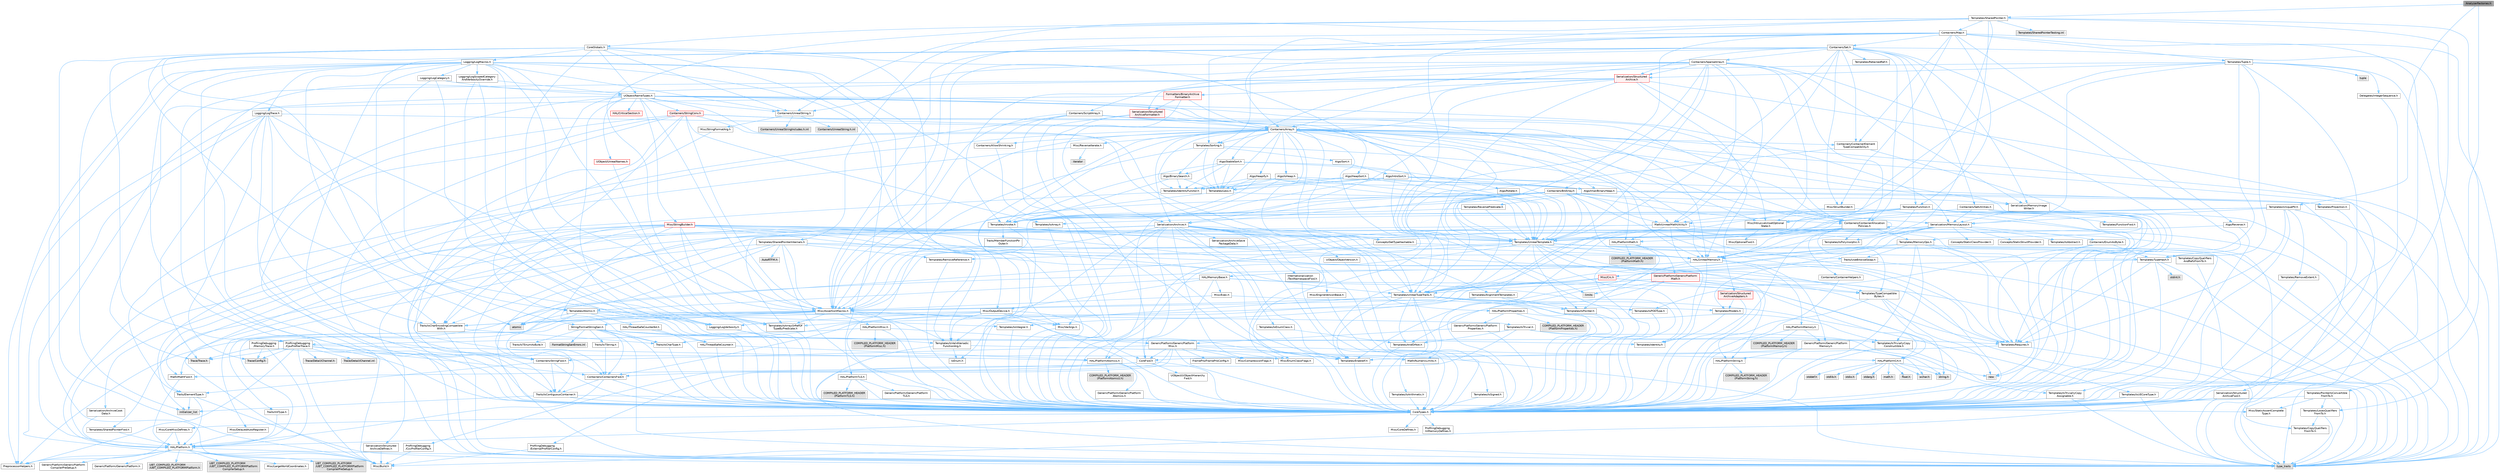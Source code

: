 digraph "AnalyzerFactories.h"
{
 // INTERACTIVE_SVG=YES
 // LATEX_PDF_SIZE
  bgcolor="transparent";
  edge [fontname=Helvetica,fontsize=10,labelfontname=Helvetica,labelfontsize=10];
  node [fontname=Helvetica,fontsize=10,shape=box,height=0.2,width=0.4];
  Node1 [id="Node000001",label="AnalyzerFactories.h",height=0.2,width=0.4,color="gray40", fillcolor="grey60", style="filled", fontcolor="black",tooltip=" "];
  Node1 -> Node2 [id="edge1_Node000001_Node000002",color="steelblue1",style="solid",tooltip=" "];
  Node2 [id="Node000002",label="CoreTypes.h",height=0.2,width=0.4,color="grey40", fillcolor="white", style="filled",URL="$dc/dec/CoreTypes_8h.html",tooltip=" "];
  Node2 -> Node3 [id="edge2_Node000002_Node000003",color="steelblue1",style="solid",tooltip=" "];
  Node3 [id="Node000003",label="HAL/Platform.h",height=0.2,width=0.4,color="grey40", fillcolor="white", style="filled",URL="$d9/dd0/Platform_8h.html",tooltip=" "];
  Node3 -> Node4 [id="edge3_Node000003_Node000004",color="steelblue1",style="solid",tooltip=" "];
  Node4 [id="Node000004",label="Misc/Build.h",height=0.2,width=0.4,color="grey40", fillcolor="white", style="filled",URL="$d3/dbb/Build_8h.html",tooltip=" "];
  Node3 -> Node5 [id="edge4_Node000003_Node000005",color="steelblue1",style="solid",tooltip=" "];
  Node5 [id="Node000005",label="Misc/LargeWorldCoordinates.h",height=0.2,width=0.4,color="grey40", fillcolor="white", style="filled",URL="$d2/dcb/LargeWorldCoordinates_8h.html",tooltip=" "];
  Node3 -> Node6 [id="edge5_Node000003_Node000006",color="steelblue1",style="solid",tooltip=" "];
  Node6 [id="Node000006",label="type_traits",height=0.2,width=0.4,color="grey60", fillcolor="#E0E0E0", style="filled",tooltip=" "];
  Node3 -> Node7 [id="edge6_Node000003_Node000007",color="steelblue1",style="solid",tooltip=" "];
  Node7 [id="Node000007",label="PreprocessorHelpers.h",height=0.2,width=0.4,color="grey40", fillcolor="white", style="filled",URL="$db/ddb/PreprocessorHelpers_8h.html",tooltip=" "];
  Node3 -> Node8 [id="edge7_Node000003_Node000008",color="steelblue1",style="solid",tooltip=" "];
  Node8 [id="Node000008",label="UBT_COMPILED_PLATFORM\l/UBT_COMPILED_PLATFORMPlatform\lCompilerPreSetup.h",height=0.2,width=0.4,color="grey60", fillcolor="#E0E0E0", style="filled",tooltip=" "];
  Node3 -> Node9 [id="edge8_Node000003_Node000009",color="steelblue1",style="solid",tooltip=" "];
  Node9 [id="Node000009",label="GenericPlatform/GenericPlatform\lCompilerPreSetup.h",height=0.2,width=0.4,color="grey40", fillcolor="white", style="filled",URL="$d9/dc8/GenericPlatformCompilerPreSetup_8h.html",tooltip=" "];
  Node3 -> Node10 [id="edge9_Node000003_Node000010",color="steelblue1",style="solid",tooltip=" "];
  Node10 [id="Node000010",label="GenericPlatform/GenericPlatform.h",height=0.2,width=0.4,color="grey40", fillcolor="white", style="filled",URL="$d6/d84/GenericPlatform_8h.html",tooltip=" "];
  Node3 -> Node11 [id="edge10_Node000003_Node000011",color="steelblue1",style="solid",tooltip=" "];
  Node11 [id="Node000011",label="UBT_COMPILED_PLATFORM\l/UBT_COMPILED_PLATFORMPlatform.h",height=0.2,width=0.4,color="grey60", fillcolor="#E0E0E0", style="filled",tooltip=" "];
  Node3 -> Node12 [id="edge11_Node000003_Node000012",color="steelblue1",style="solid",tooltip=" "];
  Node12 [id="Node000012",label="UBT_COMPILED_PLATFORM\l/UBT_COMPILED_PLATFORMPlatform\lCompilerSetup.h",height=0.2,width=0.4,color="grey60", fillcolor="#E0E0E0", style="filled",tooltip=" "];
  Node2 -> Node13 [id="edge12_Node000002_Node000013",color="steelblue1",style="solid",tooltip=" "];
  Node13 [id="Node000013",label="ProfilingDebugging\l/UMemoryDefines.h",height=0.2,width=0.4,color="grey40", fillcolor="white", style="filled",URL="$d2/da2/UMemoryDefines_8h.html",tooltip=" "];
  Node2 -> Node14 [id="edge13_Node000002_Node000014",color="steelblue1",style="solid",tooltip=" "];
  Node14 [id="Node000014",label="Misc/CoreMiscDefines.h",height=0.2,width=0.4,color="grey40", fillcolor="white", style="filled",URL="$da/d38/CoreMiscDefines_8h.html",tooltip=" "];
  Node14 -> Node3 [id="edge14_Node000014_Node000003",color="steelblue1",style="solid",tooltip=" "];
  Node14 -> Node7 [id="edge15_Node000014_Node000007",color="steelblue1",style="solid",tooltip=" "];
  Node2 -> Node15 [id="edge16_Node000002_Node000015",color="steelblue1",style="solid",tooltip=" "];
  Node15 [id="Node000015",label="Misc/CoreDefines.h",height=0.2,width=0.4,color="grey40", fillcolor="white", style="filled",URL="$d3/dd2/CoreDefines_8h.html",tooltip=" "];
  Node1 -> Node16 [id="edge17_Node000001_Node000016",color="steelblue1",style="solid",tooltip=" "];
  Node16 [id="Node000016",label="Templates/SharedPointer.h",height=0.2,width=0.4,color="grey40", fillcolor="white", style="filled",URL="$d2/d17/SharedPointer_8h.html",tooltip=" "];
  Node16 -> Node2 [id="edge18_Node000016_Node000002",color="steelblue1",style="solid",tooltip=" "];
  Node16 -> Node17 [id="edge19_Node000016_Node000017",color="steelblue1",style="solid",tooltip=" "];
  Node17 [id="Node000017",label="Misc/IntrusiveUnsetOptional\lState.h",height=0.2,width=0.4,color="grey40", fillcolor="white", style="filled",URL="$d2/d0a/IntrusiveUnsetOptionalState_8h.html",tooltip=" "];
  Node17 -> Node18 [id="edge20_Node000017_Node000018",color="steelblue1",style="solid",tooltip=" "];
  Node18 [id="Node000018",label="Misc/OptionalFwd.h",height=0.2,width=0.4,color="grey40", fillcolor="white", style="filled",URL="$dc/d50/OptionalFwd_8h.html",tooltip=" "];
  Node16 -> Node19 [id="edge21_Node000016_Node000019",color="steelblue1",style="solid",tooltip=" "];
  Node19 [id="Node000019",label="Templates/PointerIsConvertible\lFromTo.h",height=0.2,width=0.4,color="grey40", fillcolor="white", style="filled",URL="$d6/d65/PointerIsConvertibleFromTo_8h.html",tooltip=" "];
  Node19 -> Node2 [id="edge22_Node000019_Node000002",color="steelblue1",style="solid",tooltip=" "];
  Node19 -> Node20 [id="edge23_Node000019_Node000020",color="steelblue1",style="solid",tooltip=" "];
  Node20 [id="Node000020",label="Misc/StaticAssertComplete\lType.h",height=0.2,width=0.4,color="grey40", fillcolor="white", style="filled",URL="$d5/d4e/StaticAssertCompleteType_8h.html",tooltip=" "];
  Node19 -> Node21 [id="edge24_Node000019_Node000021",color="steelblue1",style="solid",tooltip=" "];
  Node21 [id="Node000021",label="Templates/LosesQualifiers\lFromTo.h",height=0.2,width=0.4,color="grey40", fillcolor="white", style="filled",URL="$d2/db3/LosesQualifiersFromTo_8h.html",tooltip=" "];
  Node21 -> Node22 [id="edge25_Node000021_Node000022",color="steelblue1",style="solid",tooltip=" "];
  Node22 [id="Node000022",label="Templates/CopyQualifiers\lFromTo.h",height=0.2,width=0.4,color="grey40", fillcolor="white", style="filled",URL="$d5/db4/CopyQualifiersFromTo_8h.html",tooltip=" "];
  Node21 -> Node6 [id="edge26_Node000021_Node000006",color="steelblue1",style="solid",tooltip=" "];
  Node19 -> Node6 [id="edge27_Node000019_Node000006",color="steelblue1",style="solid",tooltip=" "];
  Node16 -> Node23 [id="edge28_Node000016_Node000023",color="steelblue1",style="solid",tooltip=" "];
  Node23 [id="Node000023",label="Misc/AssertionMacros.h",height=0.2,width=0.4,color="grey40", fillcolor="white", style="filled",URL="$d0/dfa/AssertionMacros_8h.html",tooltip=" "];
  Node23 -> Node2 [id="edge29_Node000023_Node000002",color="steelblue1",style="solid",tooltip=" "];
  Node23 -> Node3 [id="edge30_Node000023_Node000003",color="steelblue1",style="solid",tooltip=" "];
  Node23 -> Node24 [id="edge31_Node000023_Node000024",color="steelblue1",style="solid",tooltip=" "];
  Node24 [id="Node000024",label="HAL/PlatformMisc.h",height=0.2,width=0.4,color="grey40", fillcolor="white", style="filled",URL="$d0/df5/PlatformMisc_8h.html",tooltip=" "];
  Node24 -> Node2 [id="edge32_Node000024_Node000002",color="steelblue1",style="solid",tooltip=" "];
  Node24 -> Node25 [id="edge33_Node000024_Node000025",color="steelblue1",style="solid",tooltip=" "];
  Node25 [id="Node000025",label="GenericPlatform/GenericPlatform\lMisc.h",height=0.2,width=0.4,color="grey40", fillcolor="white", style="filled",URL="$db/d9a/GenericPlatformMisc_8h.html",tooltip=" "];
  Node25 -> Node26 [id="edge34_Node000025_Node000026",color="steelblue1",style="solid",tooltip=" "];
  Node26 [id="Node000026",label="Containers/StringFwd.h",height=0.2,width=0.4,color="grey40", fillcolor="white", style="filled",URL="$df/d37/StringFwd_8h.html",tooltip=" "];
  Node26 -> Node2 [id="edge35_Node000026_Node000002",color="steelblue1",style="solid",tooltip=" "];
  Node26 -> Node27 [id="edge36_Node000026_Node000027",color="steelblue1",style="solid",tooltip=" "];
  Node27 [id="Node000027",label="Traits/ElementType.h",height=0.2,width=0.4,color="grey40", fillcolor="white", style="filled",URL="$d5/d4f/ElementType_8h.html",tooltip=" "];
  Node27 -> Node3 [id="edge37_Node000027_Node000003",color="steelblue1",style="solid",tooltip=" "];
  Node27 -> Node28 [id="edge38_Node000027_Node000028",color="steelblue1",style="solid",tooltip=" "];
  Node28 [id="Node000028",label="initializer_list",height=0.2,width=0.4,color="grey60", fillcolor="#E0E0E0", style="filled",tooltip=" "];
  Node27 -> Node6 [id="edge39_Node000027_Node000006",color="steelblue1",style="solid",tooltip=" "];
  Node26 -> Node29 [id="edge40_Node000026_Node000029",color="steelblue1",style="solid",tooltip=" "];
  Node29 [id="Node000029",label="Traits/IsContiguousContainer.h",height=0.2,width=0.4,color="grey40", fillcolor="white", style="filled",URL="$d5/d3c/IsContiguousContainer_8h.html",tooltip=" "];
  Node29 -> Node2 [id="edge41_Node000029_Node000002",color="steelblue1",style="solid",tooltip=" "];
  Node29 -> Node20 [id="edge42_Node000029_Node000020",color="steelblue1",style="solid",tooltip=" "];
  Node29 -> Node28 [id="edge43_Node000029_Node000028",color="steelblue1",style="solid",tooltip=" "];
  Node25 -> Node30 [id="edge44_Node000025_Node000030",color="steelblue1",style="solid",tooltip=" "];
  Node30 [id="Node000030",label="CoreFwd.h",height=0.2,width=0.4,color="grey40", fillcolor="white", style="filled",URL="$d1/d1e/CoreFwd_8h.html",tooltip=" "];
  Node30 -> Node2 [id="edge45_Node000030_Node000002",color="steelblue1",style="solid",tooltip=" "];
  Node30 -> Node31 [id="edge46_Node000030_Node000031",color="steelblue1",style="solid",tooltip=" "];
  Node31 [id="Node000031",label="Containers/ContainersFwd.h",height=0.2,width=0.4,color="grey40", fillcolor="white", style="filled",URL="$d4/d0a/ContainersFwd_8h.html",tooltip=" "];
  Node31 -> Node3 [id="edge47_Node000031_Node000003",color="steelblue1",style="solid",tooltip=" "];
  Node31 -> Node2 [id="edge48_Node000031_Node000002",color="steelblue1",style="solid",tooltip=" "];
  Node31 -> Node29 [id="edge49_Node000031_Node000029",color="steelblue1",style="solid",tooltip=" "];
  Node30 -> Node32 [id="edge50_Node000030_Node000032",color="steelblue1",style="solid",tooltip=" "];
  Node32 [id="Node000032",label="Math/MathFwd.h",height=0.2,width=0.4,color="grey40", fillcolor="white", style="filled",URL="$d2/d10/MathFwd_8h.html",tooltip=" "];
  Node32 -> Node3 [id="edge51_Node000032_Node000003",color="steelblue1",style="solid",tooltip=" "];
  Node30 -> Node33 [id="edge52_Node000030_Node000033",color="steelblue1",style="solid",tooltip=" "];
  Node33 [id="Node000033",label="UObject/UObjectHierarchy\lFwd.h",height=0.2,width=0.4,color="grey40", fillcolor="white", style="filled",URL="$d3/d13/UObjectHierarchyFwd_8h.html",tooltip=" "];
  Node25 -> Node2 [id="edge53_Node000025_Node000002",color="steelblue1",style="solid",tooltip=" "];
  Node25 -> Node34 [id="edge54_Node000025_Node000034",color="steelblue1",style="solid",tooltip=" "];
  Node34 [id="Node000034",label="FramePro/FrameProConfig.h",height=0.2,width=0.4,color="grey40", fillcolor="white", style="filled",URL="$d7/d90/FrameProConfig_8h.html",tooltip=" "];
  Node25 -> Node35 [id="edge55_Node000025_Node000035",color="steelblue1",style="solid",tooltip=" "];
  Node35 [id="Node000035",label="HAL/PlatformCrt.h",height=0.2,width=0.4,color="grey40", fillcolor="white", style="filled",URL="$d8/d75/PlatformCrt_8h.html",tooltip=" "];
  Node35 -> Node36 [id="edge56_Node000035_Node000036",color="steelblue1",style="solid",tooltip=" "];
  Node36 [id="Node000036",label="new",height=0.2,width=0.4,color="grey60", fillcolor="#E0E0E0", style="filled",tooltip=" "];
  Node35 -> Node37 [id="edge57_Node000035_Node000037",color="steelblue1",style="solid",tooltip=" "];
  Node37 [id="Node000037",label="wchar.h",height=0.2,width=0.4,color="grey60", fillcolor="#E0E0E0", style="filled",tooltip=" "];
  Node35 -> Node38 [id="edge58_Node000035_Node000038",color="steelblue1",style="solid",tooltip=" "];
  Node38 [id="Node000038",label="stddef.h",height=0.2,width=0.4,color="grey60", fillcolor="#E0E0E0", style="filled",tooltip=" "];
  Node35 -> Node39 [id="edge59_Node000035_Node000039",color="steelblue1",style="solid",tooltip=" "];
  Node39 [id="Node000039",label="stdlib.h",height=0.2,width=0.4,color="grey60", fillcolor="#E0E0E0", style="filled",tooltip=" "];
  Node35 -> Node40 [id="edge60_Node000035_Node000040",color="steelblue1",style="solid",tooltip=" "];
  Node40 [id="Node000040",label="stdio.h",height=0.2,width=0.4,color="grey60", fillcolor="#E0E0E0", style="filled",tooltip=" "];
  Node35 -> Node41 [id="edge61_Node000035_Node000041",color="steelblue1",style="solid",tooltip=" "];
  Node41 [id="Node000041",label="stdarg.h",height=0.2,width=0.4,color="grey60", fillcolor="#E0E0E0", style="filled",tooltip=" "];
  Node35 -> Node42 [id="edge62_Node000035_Node000042",color="steelblue1",style="solid",tooltip=" "];
  Node42 [id="Node000042",label="math.h",height=0.2,width=0.4,color="grey60", fillcolor="#E0E0E0", style="filled",tooltip=" "];
  Node35 -> Node43 [id="edge63_Node000035_Node000043",color="steelblue1",style="solid",tooltip=" "];
  Node43 [id="Node000043",label="float.h",height=0.2,width=0.4,color="grey60", fillcolor="#E0E0E0", style="filled",tooltip=" "];
  Node35 -> Node44 [id="edge64_Node000035_Node000044",color="steelblue1",style="solid",tooltip=" "];
  Node44 [id="Node000044",label="string.h",height=0.2,width=0.4,color="grey60", fillcolor="#E0E0E0", style="filled",tooltip=" "];
  Node25 -> Node45 [id="edge65_Node000025_Node000045",color="steelblue1",style="solid",tooltip=" "];
  Node45 [id="Node000045",label="Math/NumericLimits.h",height=0.2,width=0.4,color="grey40", fillcolor="white", style="filled",URL="$df/d1b/NumericLimits_8h.html",tooltip=" "];
  Node45 -> Node2 [id="edge66_Node000045_Node000002",color="steelblue1",style="solid",tooltip=" "];
  Node25 -> Node46 [id="edge67_Node000025_Node000046",color="steelblue1",style="solid",tooltip=" "];
  Node46 [id="Node000046",label="Misc/CompressionFlags.h",height=0.2,width=0.4,color="grey40", fillcolor="white", style="filled",URL="$d9/d76/CompressionFlags_8h.html",tooltip=" "];
  Node25 -> Node47 [id="edge68_Node000025_Node000047",color="steelblue1",style="solid",tooltip=" "];
  Node47 [id="Node000047",label="Misc/EnumClassFlags.h",height=0.2,width=0.4,color="grey40", fillcolor="white", style="filled",URL="$d8/de7/EnumClassFlags_8h.html",tooltip=" "];
  Node25 -> Node48 [id="edge69_Node000025_Node000048",color="steelblue1",style="solid",tooltip=" "];
  Node48 [id="Node000048",label="ProfilingDebugging\l/CsvProfilerConfig.h",height=0.2,width=0.4,color="grey40", fillcolor="white", style="filled",URL="$d3/d88/CsvProfilerConfig_8h.html",tooltip=" "];
  Node48 -> Node4 [id="edge70_Node000048_Node000004",color="steelblue1",style="solid",tooltip=" "];
  Node25 -> Node49 [id="edge71_Node000025_Node000049",color="steelblue1",style="solid",tooltip=" "];
  Node49 [id="Node000049",label="ProfilingDebugging\l/ExternalProfilerConfig.h",height=0.2,width=0.4,color="grey40", fillcolor="white", style="filled",URL="$d3/dbb/ExternalProfilerConfig_8h.html",tooltip=" "];
  Node49 -> Node4 [id="edge72_Node000049_Node000004",color="steelblue1",style="solid",tooltip=" "];
  Node24 -> Node50 [id="edge73_Node000024_Node000050",color="steelblue1",style="solid",tooltip=" "];
  Node50 [id="Node000050",label="COMPILED_PLATFORM_HEADER\l(PlatformMisc.h)",height=0.2,width=0.4,color="grey60", fillcolor="#E0E0E0", style="filled",tooltip=" "];
  Node24 -> Node51 [id="edge74_Node000024_Node000051",color="steelblue1",style="solid",tooltip=" "];
  Node51 [id="Node000051",label="ProfilingDebugging\l/CpuProfilerTrace.h",height=0.2,width=0.4,color="grey40", fillcolor="white", style="filled",URL="$da/dcb/CpuProfilerTrace_8h.html",tooltip=" "];
  Node51 -> Node2 [id="edge75_Node000051_Node000002",color="steelblue1",style="solid",tooltip=" "];
  Node51 -> Node31 [id="edge76_Node000051_Node000031",color="steelblue1",style="solid",tooltip=" "];
  Node51 -> Node52 [id="edge77_Node000051_Node000052",color="steelblue1",style="solid",tooltip=" "];
  Node52 [id="Node000052",label="HAL/PlatformAtomics.h",height=0.2,width=0.4,color="grey40", fillcolor="white", style="filled",URL="$d3/d36/PlatformAtomics_8h.html",tooltip=" "];
  Node52 -> Node2 [id="edge78_Node000052_Node000002",color="steelblue1",style="solid",tooltip=" "];
  Node52 -> Node53 [id="edge79_Node000052_Node000053",color="steelblue1",style="solid",tooltip=" "];
  Node53 [id="Node000053",label="GenericPlatform/GenericPlatform\lAtomics.h",height=0.2,width=0.4,color="grey40", fillcolor="white", style="filled",URL="$da/d72/GenericPlatformAtomics_8h.html",tooltip=" "];
  Node53 -> Node2 [id="edge80_Node000053_Node000002",color="steelblue1",style="solid",tooltip=" "];
  Node52 -> Node54 [id="edge81_Node000052_Node000054",color="steelblue1",style="solid",tooltip=" "];
  Node54 [id="Node000054",label="COMPILED_PLATFORM_HEADER\l(PlatformAtomics.h)",height=0.2,width=0.4,color="grey60", fillcolor="#E0E0E0", style="filled",tooltip=" "];
  Node51 -> Node7 [id="edge82_Node000051_Node000007",color="steelblue1",style="solid",tooltip=" "];
  Node51 -> Node4 [id="edge83_Node000051_Node000004",color="steelblue1",style="solid",tooltip=" "];
  Node51 -> Node55 [id="edge84_Node000051_Node000055",color="steelblue1",style="solid",tooltip=" "];
  Node55 [id="Node000055",label="Trace/Config.h",height=0.2,width=0.4,color="grey60", fillcolor="#E0E0E0", style="filled",tooltip=" "];
  Node51 -> Node56 [id="edge85_Node000051_Node000056",color="steelblue1",style="solid",tooltip=" "];
  Node56 [id="Node000056",label="Trace/Detail/Channel.h",height=0.2,width=0.4,color="grey60", fillcolor="#E0E0E0", style="filled",tooltip=" "];
  Node51 -> Node57 [id="edge86_Node000051_Node000057",color="steelblue1",style="solid",tooltip=" "];
  Node57 [id="Node000057",label="Trace/Detail/Channel.inl",height=0.2,width=0.4,color="grey60", fillcolor="#E0E0E0", style="filled",tooltip=" "];
  Node51 -> Node58 [id="edge87_Node000051_Node000058",color="steelblue1",style="solid",tooltip=" "];
  Node58 [id="Node000058",label="Trace/Trace.h",height=0.2,width=0.4,color="grey60", fillcolor="#E0E0E0", style="filled",tooltip=" "];
  Node23 -> Node7 [id="edge88_Node000023_Node000007",color="steelblue1",style="solid",tooltip=" "];
  Node23 -> Node59 [id="edge89_Node000023_Node000059",color="steelblue1",style="solid",tooltip=" "];
  Node59 [id="Node000059",label="Templates/EnableIf.h",height=0.2,width=0.4,color="grey40", fillcolor="white", style="filled",URL="$d7/d60/EnableIf_8h.html",tooltip=" "];
  Node59 -> Node2 [id="edge90_Node000059_Node000002",color="steelblue1",style="solid",tooltip=" "];
  Node23 -> Node60 [id="edge91_Node000023_Node000060",color="steelblue1",style="solid",tooltip=" "];
  Node60 [id="Node000060",label="Templates/IsArrayOrRefOf\lTypeByPredicate.h",height=0.2,width=0.4,color="grey40", fillcolor="white", style="filled",URL="$d6/da1/IsArrayOrRefOfTypeByPredicate_8h.html",tooltip=" "];
  Node60 -> Node2 [id="edge92_Node000060_Node000002",color="steelblue1",style="solid",tooltip=" "];
  Node23 -> Node61 [id="edge93_Node000023_Node000061",color="steelblue1",style="solid",tooltip=" "];
  Node61 [id="Node000061",label="Templates/IsValidVariadic\lFunctionArg.h",height=0.2,width=0.4,color="grey40", fillcolor="white", style="filled",URL="$d0/dc8/IsValidVariadicFunctionArg_8h.html",tooltip=" "];
  Node61 -> Node2 [id="edge94_Node000061_Node000002",color="steelblue1",style="solid",tooltip=" "];
  Node61 -> Node62 [id="edge95_Node000061_Node000062",color="steelblue1",style="solid",tooltip=" "];
  Node62 [id="Node000062",label="IsEnum.h",height=0.2,width=0.4,color="grey40", fillcolor="white", style="filled",URL="$d4/de5/IsEnum_8h.html",tooltip=" "];
  Node61 -> Node6 [id="edge96_Node000061_Node000006",color="steelblue1",style="solid",tooltip=" "];
  Node23 -> Node63 [id="edge97_Node000023_Node000063",color="steelblue1",style="solid",tooltip=" "];
  Node63 [id="Node000063",label="Traits/IsCharEncodingCompatible\lWith.h",height=0.2,width=0.4,color="grey40", fillcolor="white", style="filled",URL="$df/dd1/IsCharEncodingCompatibleWith_8h.html",tooltip=" "];
  Node63 -> Node6 [id="edge98_Node000063_Node000006",color="steelblue1",style="solid",tooltip=" "];
  Node63 -> Node64 [id="edge99_Node000063_Node000064",color="steelblue1",style="solid",tooltip=" "];
  Node64 [id="Node000064",label="Traits/IsCharType.h",height=0.2,width=0.4,color="grey40", fillcolor="white", style="filled",URL="$db/d51/IsCharType_8h.html",tooltip=" "];
  Node64 -> Node2 [id="edge100_Node000064_Node000002",color="steelblue1",style="solid",tooltip=" "];
  Node23 -> Node65 [id="edge101_Node000023_Node000065",color="steelblue1",style="solid",tooltip=" "];
  Node65 [id="Node000065",label="Misc/VarArgs.h",height=0.2,width=0.4,color="grey40", fillcolor="white", style="filled",URL="$d5/d6f/VarArgs_8h.html",tooltip=" "];
  Node65 -> Node2 [id="edge102_Node000065_Node000002",color="steelblue1",style="solid",tooltip=" "];
  Node23 -> Node66 [id="edge103_Node000023_Node000066",color="steelblue1",style="solid",tooltip=" "];
  Node66 [id="Node000066",label="String/FormatStringSan.h",height=0.2,width=0.4,color="grey40", fillcolor="white", style="filled",URL="$d3/d8b/FormatStringSan_8h.html",tooltip=" "];
  Node66 -> Node6 [id="edge104_Node000066_Node000006",color="steelblue1",style="solid",tooltip=" "];
  Node66 -> Node2 [id="edge105_Node000066_Node000002",color="steelblue1",style="solid",tooltip=" "];
  Node66 -> Node67 [id="edge106_Node000066_Node000067",color="steelblue1",style="solid",tooltip=" "];
  Node67 [id="Node000067",label="Templates/Requires.h",height=0.2,width=0.4,color="grey40", fillcolor="white", style="filled",URL="$dc/d96/Requires_8h.html",tooltip=" "];
  Node67 -> Node59 [id="edge107_Node000067_Node000059",color="steelblue1",style="solid",tooltip=" "];
  Node67 -> Node6 [id="edge108_Node000067_Node000006",color="steelblue1",style="solid",tooltip=" "];
  Node66 -> Node68 [id="edge109_Node000066_Node000068",color="steelblue1",style="solid",tooltip=" "];
  Node68 [id="Node000068",label="Templates/Identity.h",height=0.2,width=0.4,color="grey40", fillcolor="white", style="filled",URL="$d0/dd5/Identity_8h.html",tooltip=" "];
  Node66 -> Node61 [id="edge110_Node000066_Node000061",color="steelblue1",style="solid",tooltip=" "];
  Node66 -> Node64 [id="edge111_Node000066_Node000064",color="steelblue1",style="solid",tooltip=" "];
  Node66 -> Node69 [id="edge112_Node000066_Node000069",color="steelblue1",style="solid",tooltip=" "];
  Node69 [id="Node000069",label="Traits/IsTEnumAsByte.h",height=0.2,width=0.4,color="grey40", fillcolor="white", style="filled",URL="$d1/de6/IsTEnumAsByte_8h.html",tooltip=" "];
  Node66 -> Node70 [id="edge113_Node000066_Node000070",color="steelblue1",style="solid",tooltip=" "];
  Node70 [id="Node000070",label="Traits/IsTString.h",height=0.2,width=0.4,color="grey40", fillcolor="white", style="filled",URL="$d0/df8/IsTString_8h.html",tooltip=" "];
  Node70 -> Node31 [id="edge114_Node000070_Node000031",color="steelblue1",style="solid",tooltip=" "];
  Node66 -> Node31 [id="edge115_Node000066_Node000031",color="steelblue1",style="solid",tooltip=" "];
  Node66 -> Node71 [id="edge116_Node000066_Node000071",color="steelblue1",style="solid",tooltip=" "];
  Node71 [id="Node000071",label="FormatStringSanErrors.inl",height=0.2,width=0.4,color="grey60", fillcolor="#E0E0E0", style="filled",tooltip=" "];
  Node23 -> Node72 [id="edge117_Node000023_Node000072",color="steelblue1",style="solid",tooltip=" "];
  Node72 [id="Node000072",label="atomic",height=0.2,width=0.4,color="grey60", fillcolor="#E0E0E0", style="filled",tooltip=" "];
  Node16 -> Node73 [id="edge118_Node000016_Node000073",color="steelblue1",style="solid",tooltip=" "];
  Node73 [id="Node000073",label="HAL/UnrealMemory.h",height=0.2,width=0.4,color="grey40", fillcolor="white", style="filled",URL="$d9/d96/UnrealMemory_8h.html",tooltip=" "];
  Node73 -> Node2 [id="edge119_Node000073_Node000002",color="steelblue1",style="solid",tooltip=" "];
  Node73 -> Node74 [id="edge120_Node000073_Node000074",color="steelblue1",style="solid",tooltip=" "];
  Node74 [id="Node000074",label="GenericPlatform/GenericPlatform\lMemory.h",height=0.2,width=0.4,color="grey40", fillcolor="white", style="filled",URL="$dd/d22/GenericPlatformMemory_8h.html",tooltip=" "];
  Node74 -> Node30 [id="edge121_Node000074_Node000030",color="steelblue1",style="solid",tooltip=" "];
  Node74 -> Node2 [id="edge122_Node000074_Node000002",color="steelblue1",style="solid",tooltip=" "];
  Node74 -> Node75 [id="edge123_Node000074_Node000075",color="steelblue1",style="solid",tooltip=" "];
  Node75 [id="Node000075",label="HAL/PlatformString.h",height=0.2,width=0.4,color="grey40", fillcolor="white", style="filled",URL="$db/db5/PlatformString_8h.html",tooltip=" "];
  Node75 -> Node2 [id="edge124_Node000075_Node000002",color="steelblue1",style="solid",tooltip=" "];
  Node75 -> Node76 [id="edge125_Node000075_Node000076",color="steelblue1",style="solid",tooltip=" "];
  Node76 [id="Node000076",label="COMPILED_PLATFORM_HEADER\l(PlatformString.h)",height=0.2,width=0.4,color="grey60", fillcolor="#E0E0E0", style="filled",tooltip=" "];
  Node74 -> Node44 [id="edge126_Node000074_Node000044",color="steelblue1",style="solid",tooltip=" "];
  Node74 -> Node37 [id="edge127_Node000074_Node000037",color="steelblue1",style="solid",tooltip=" "];
  Node73 -> Node77 [id="edge128_Node000073_Node000077",color="steelblue1",style="solid",tooltip=" "];
  Node77 [id="Node000077",label="HAL/MemoryBase.h",height=0.2,width=0.4,color="grey40", fillcolor="white", style="filled",URL="$d6/d9f/MemoryBase_8h.html",tooltip=" "];
  Node77 -> Node2 [id="edge129_Node000077_Node000002",color="steelblue1",style="solid",tooltip=" "];
  Node77 -> Node52 [id="edge130_Node000077_Node000052",color="steelblue1",style="solid",tooltip=" "];
  Node77 -> Node35 [id="edge131_Node000077_Node000035",color="steelblue1",style="solid",tooltip=" "];
  Node77 -> Node78 [id="edge132_Node000077_Node000078",color="steelblue1",style="solid",tooltip=" "];
  Node78 [id="Node000078",label="Misc/Exec.h",height=0.2,width=0.4,color="grey40", fillcolor="white", style="filled",URL="$de/ddb/Exec_8h.html",tooltip=" "];
  Node78 -> Node2 [id="edge133_Node000078_Node000002",color="steelblue1",style="solid",tooltip=" "];
  Node78 -> Node23 [id="edge134_Node000078_Node000023",color="steelblue1",style="solid",tooltip=" "];
  Node77 -> Node79 [id="edge135_Node000077_Node000079",color="steelblue1",style="solid",tooltip=" "];
  Node79 [id="Node000079",label="Misc/OutputDevice.h",height=0.2,width=0.4,color="grey40", fillcolor="white", style="filled",URL="$d7/d32/OutputDevice_8h.html",tooltip=" "];
  Node79 -> Node30 [id="edge136_Node000079_Node000030",color="steelblue1",style="solid",tooltip=" "];
  Node79 -> Node2 [id="edge137_Node000079_Node000002",color="steelblue1",style="solid",tooltip=" "];
  Node79 -> Node80 [id="edge138_Node000079_Node000080",color="steelblue1",style="solid",tooltip=" "];
  Node80 [id="Node000080",label="Logging/LogVerbosity.h",height=0.2,width=0.4,color="grey40", fillcolor="white", style="filled",URL="$d2/d8f/LogVerbosity_8h.html",tooltip=" "];
  Node80 -> Node2 [id="edge139_Node000080_Node000002",color="steelblue1",style="solid",tooltip=" "];
  Node79 -> Node65 [id="edge140_Node000079_Node000065",color="steelblue1",style="solid",tooltip=" "];
  Node79 -> Node60 [id="edge141_Node000079_Node000060",color="steelblue1",style="solid",tooltip=" "];
  Node79 -> Node61 [id="edge142_Node000079_Node000061",color="steelblue1",style="solid",tooltip=" "];
  Node79 -> Node63 [id="edge143_Node000079_Node000063",color="steelblue1",style="solid",tooltip=" "];
  Node77 -> Node81 [id="edge144_Node000077_Node000081",color="steelblue1",style="solid",tooltip=" "];
  Node81 [id="Node000081",label="Templates/Atomic.h",height=0.2,width=0.4,color="grey40", fillcolor="white", style="filled",URL="$d3/d91/Atomic_8h.html",tooltip=" "];
  Node81 -> Node82 [id="edge145_Node000081_Node000082",color="steelblue1",style="solid",tooltip=" "];
  Node82 [id="Node000082",label="HAL/ThreadSafeCounter.h",height=0.2,width=0.4,color="grey40", fillcolor="white", style="filled",URL="$dc/dc9/ThreadSafeCounter_8h.html",tooltip=" "];
  Node82 -> Node2 [id="edge146_Node000082_Node000002",color="steelblue1",style="solid",tooltip=" "];
  Node82 -> Node52 [id="edge147_Node000082_Node000052",color="steelblue1",style="solid",tooltip=" "];
  Node81 -> Node83 [id="edge148_Node000081_Node000083",color="steelblue1",style="solid",tooltip=" "];
  Node83 [id="Node000083",label="HAL/ThreadSafeCounter64.h",height=0.2,width=0.4,color="grey40", fillcolor="white", style="filled",URL="$d0/d12/ThreadSafeCounter64_8h.html",tooltip=" "];
  Node83 -> Node2 [id="edge149_Node000083_Node000002",color="steelblue1",style="solid",tooltip=" "];
  Node83 -> Node82 [id="edge150_Node000083_Node000082",color="steelblue1",style="solid",tooltip=" "];
  Node81 -> Node84 [id="edge151_Node000081_Node000084",color="steelblue1",style="solid",tooltip=" "];
  Node84 [id="Node000084",label="Templates/IsIntegral.h",height=0.2,width=0.4,color="grey40", fillcolor="white", style="filled",URL="$da/d64/IsIntegral_8h.html",tooltip=" "];
  Node84 -> Node2 [id="edge152_Node000084_Node000002",color="steelblue1",style="solid",tooltip=" "];
  Node81 -> Node85 [id="edge153_Node000081_Node000085",color="steelblue1",style="solid",tooltip=" "];
  Node85 [id="Node000085",label="Templates/IsTrivial.h",height=0.2,width=0.4,color="grey40", fillcolor="white", style="filled",URL="$da/d4c/IsTrivial_8h.html",tooltip=" "];
  Node85 -> Node86 [id="edge154_Node000085_Node000086",color="steelblue1",style="solid",tooltip=" "];
  Node86 [id="Node000086",label="Templates/AndOrNot.h",height=0.2,width=0.4,color="grey40", fillcolor="white", style="filled",URL="$db/d0a/AndOrNot_8h.html",tooltip=" "];
  Node86 -> Node2 [id="edge155_Node000086_Node000002",color="steelblue1",style="solid",tooltip=" "];
  Node85 -> Node87 [id="edge156_Node000085_Node000087",color="steelblue1",style="solid",tooltip=" "];
  Node87 [id="Node000087",label="Templates/IsTriviallyCopy\lConstructible.h",height=0.2,width=0.4,color="grey40", fillcolor="white", style="filled",URL="$d3/d78/IsTriviallyCopyConstructible_8h.html",tooltip=" "];
  Node87 -> Node2 [id="edge157_Node000087_Node000002",color="steelblue1",style="solid",tooltip=" "];
  Node87 -> Node6 [id="edge158_Node000087_Node000006",color="steelblue1",style="solid",tooltip=" "];
  Node85 -> Node88 [id="edge159_Node000085_Node000088",color="steelblue1",style="solid",tooltip=" "];
  Node88 [id="Node000088",label="Templates/IsTriviallyCopy\lAssignable.h",height=0.2,width=0.4,color="grey40", fillcolor="white", style="filled",URL="$d2/df2/IsTriviallyCopyAssignable_8h.html",tooltip=" "];
  Node88 -> Node2 [id="edge160_Node000088_Node000002",color="steelblue1",style="solid",tooltip=" "];
  Node88 -> Node6 [id="edge161_Node000088_Node000006",color="steelblue1",style="solid",tooltip=" "];
  Node85 -> Node6 [id="edge162_Node000085_Node000006",color="steelblue1",style="solid",tooltip=" "];
  Node81 -> Node89 [id="edge163_Node000081_Node000089",color="steelblue1",style="solid",tooltip=" "];
  Node89 [id="Node000089",label="Traits/IntType.h",height=0.2,width=0.4,color="grey40", fillcolor="white", style="filled",URL="$d7/deb/IntType_8h.html",tooltip=" "];
  Node89 -> Node3 [id="edge164_Node000089_Node000003",color="steelblue1",style="solid",tooltip=" "];
  Node81 -> Node72 [id="edge165_Node000081_Node000072",color="steelblue1",style="solid",tooltip=" "];
  Node73 -> Node90 [id="edge166_Node000073_Node000090",color="steelblue1",style="solid",tooltip=" "];
  Node90 [id="Node000090",label="HAL/PlatformMemory.h",height=0.2,width=0.4,color="grey40", fillcolor="white", style="filled",URL="$de/d68/PlatformMemory_8h.html",tooltip=" "];
  Node90 -> Node2 [id="edge167_Node000090_Node000002",color="steelblue1",style="solid",tooltip=" "];
  Node90 -> Node74 [id="edge168_Node000090_Node000074",color="steelblue1",style="solid",tooltip=" "];
  Node90 -> Node91 [id="edge169_Node000090_Node000091",color="steelblue1",style="solid",tooltip=" "];
  Node91 [id="Node000091",label="COMPILED_PLATFORM_HEADER\l(PlatformMemory.h)",height=0.2,width=0.4,color="grey60", fillcolor="#E0E0E0", style="filled",tooltip=" "];
  Node73 -> Node92 [id="edge170_Node000073_Node000092",color="steelblue1",style="solid",tooltip=" "];
  Node92 [id="Node000092",label="ProfilingDebugging\l/MemoryTrace.h",height=0.2,width=0.4,color="grey40", fillcolor="white", style="filled",URL="$da/dd7/MemoryTrace_8h.html",tooltip=" "];
  Node92 -> Node3 [id="edge171_Node000092_Node000003",color="steelblue1",style="solid",tooltip=" "];
  Node92 -> Node47 [id="edge172_Node000092_Node000047",color="steelblue1",style="solid",tooltip=" "];
  Node92 -> Node55 [id="edge173_Node000092_Node000055",color="steelblue1",style="solid",tooltip=" "];
  Node92 -> Node58 [id="edge174_Node000092_Node000058",color="steelblue1",style="solid",tooltip=" "];
  Node73 -> Node93 [id="edge175_Node000073_Node000093",color="steelblue1",style="solid",tooltip=" "];
  Node93 [id="Node000093",label="Templates/IsPointer.h",height=0.2,width=0.4,color="grey40", fillcolor="white", style="filled",URL="$d7/d05/IsPointer_8h.html",tooltip=" "];
  Node93 -> Node2 [id="edge176_Node000093_Node000002",color="steelblue1",style="solid",tooltip=" "];
  Node16 -> Node94 [id="edge177_Node000016_Node000094",color="steelblue1",style="solid",tooltip=" "];
  Node94 [id="Node000094",label="Containers/Array.h",height=0.2,width=0.4,color="grey40", fillcolor="white", style="filled",URL="$df/dd0/Array_8h.html",tooltip=" "];
  Node94 -> Node2 [id="edge178_Node000094_Node000002",color="steelblue1",style="solid",tooltip=" "];
  Node94 -> Node23 [id="edge179_Node000094_Node000023",color="steelblue1",style="solid",tooltip=" "];
  Node94 -> Node17 [id="edge180_Node000094_Node000017",color="steelblue1",style="solid",tooltip=" "];
  Node94 -> Node95 [id="edge181_Node000094_Node000095",color="steelblue1",style="solid",tooltip=" "];
  Node95 [id="Node000095",label="Misc/ReverseIterate.h",height=0.2,width=0.4,color="grey40", fillcolor="white", style="filled",URL="$db/de3/ReverseIterate_8h.html",tooltip=" "];
  Node95 -> Node3 [id="edge182_Node000095_Node000003",color="steelblue1",style="solid",tooltip=" "];
  Node95 -> Node96 [id="edge183_Node000095_Node000096",color="steelblue1",style="solid",tooltip=" "];
  Node96 [id="Node000096",label="iterator",height=0.2,width=0.4,color="grey60", fillcolor="#E0E0E0", style="filled",tooltip=" "];
  Node94 -> Node73 [id="edge184_Node000094_Node000073",color="steelblue1",style="solid",tooltip=" "];
  Node94 -> Node97 [id="edge185_Node000094_Node000097",color="steelblue1",style="solid",tooltip=" "];
  Node97 [id="Node000097",label="Templates/UnrealTypeTraits.h",height=0.2,width=0.4,color="grey40", fillcolor="white", style="filled",URL="$d2/d2d/UnrealTypeTraits_8h.html",tooltip=" "];
  Node97 -> Node2 [id="edge186_Node000097_Node000002",color="steelblue1",style="solid",tooltip=" "];
  Node97 -> Node93 [id="edge187_Node000097_Node000093",color="steelblue1",style="solid",tooltip=" "];
  Node97 -> Node23 [id="edge188_Node000097_Node000023",color="steelblue1",style="solid",tooltip=" "];
  Node97 -> Node86 [id="edge189_Node000097_Node000086",color="steelblue1",style="solid",tooltip=" "];
  Node97 -> Node59 [id="edge190_Node000097_Node000059",color="steelblue1",style="solid",tooltip=" "];
  Node97 -> Node98 [id="edge191_Node000097_Node000098",color="steelblue1",style="solid",tooltip=" "];
  Node98 [id="Node000098",label="Templates/IsArithmetic.h",height=0.2,width=0.4,color="grey40", fillcolor="white", style="filled",URL="$d2/d5d/IsArithmetic_8h.html",tooltip=" "];
  Node98 -> Node2 [id="edge192_Node000098_Node000002",color="steelblue1",style="solid",tooltip=" "];
  Node97 -> Node62 [id="edge193_Node000097_Node000062",color="steelblue1",style="solid",tooltip=" "];
  Node97 -> Node99 [id="edge194_Node000097_Node000099",color="steelblue1",style="solid",tooltip=" "];
  Node99 [id="Node000099",label="Templates/Models.h",height=0.2,width=0.4,color="grey40", fillcolor="white", style="filled",URL="$d3/d0c/Models_8h.html",tooltip=" "];
  Node99 -> Node68 [id="edge195_Node000099_Node000068",color="steelblue1",style="solid",tooltip=" "];
  Node97 -> Node100 [id="edge196_Node000097_Node000100",color="steelblue1",style="solid",tooltip=" "];
  Node100 [id="Node000100",label="Templates/IsPODType.h",height=0.2,width=0.4,color="grey40", fillcolor="white", style="filled",URL="$d7/db1/IsPODType_8h.html",tooltip=" "];
  Node100 -> Node2 [id="edge197_Node000100_Node000002",color="steelblue1",style="solid",tooltip=" "];
  Node97 -> Node101 [id="edge198_Node000097_Node000101",color="steelblue1",style="solid",tooltip=" "];
  Node101 [id="Node000101",label="Templates/IsUECoreType.h",height=0.2,width=0.4,color="grey40", fillcolor="white", style="filled",URL="$d1/db8/IsUECoreType_8h.html",tooltip=" "];
  Node101 -> Node2 [id="edge199_Node000101_Node000002",color="steelblue1",style="solid",tooltip=" "];
  Node101 -> Node6 [id="edge200_Node000101_Node000006",color="steelblue1",style="solid",tooltip=" "];
  Node97 -> Node87 [id="edge201_Node000097_Node000087",color="steelblue1",style="solid",tooltip=" "];
  Node94 -> Node102 [id="edge202_Node000094_Node000102",color="steelblue1",style="solid",tooltip=" "];
  Node102 [id="Node000102",label="Templates/UnrealTemplate.h",height=0.2,width=0.4,color="grey40", fillcolor="white", style="filled",URL="$d4/d24/UnrealTemplate_8h.html",tooltip=" "];
  Node102 -> Node2 [id="edge203_Node000102_Node000002",color="steelblue1",style="solid",tooltip=" "];
  Node102 -> Node93 [id="edge204_Node000102_Node000093",color="steelblue1",style="solid",tooltip=" "];
  Node102 -> Node73 [id="edge205_Node000102_Node000073",color="steelblue1",style="solid",tooltip=" "];
  Node102 -> Node103 [id="edge206_Node000102_Node000103",color="steelblue1",style="solid",tooltip=" "];
  Node103 [id="Node000103",label="Templates/CopyQualifiers\lAndRefsFromTo.h",height=0.2,width=0.4,color="grey40", fillcolor="white", style="filled",URL="$d3/db3/CopyQualifiersAndRefsFromTo_8h.html",tooltip=" "];
  Node103 -> Node22 [id="edge207_Node000103_Node000022",color="steelblue1",style="solid",tooltip=" "];
  Node102 -> Node97 [id="edge208_Node000102_Node000097",color="steelblue1",style="solid",tooltip=" "];
  Node102 -> Node104 [id="edge209_Node000102_Node000104",color="steelblue1",style="solid",tooltip=" "];
  Node104 [id="Node000104",label="Templates/RemoveReference.h",height=0.2,width=0.4,color="grey40", fillcolor="white", style="filled",URL="$da/dbe/RemoveReference_8h.html",tooltip=" "];
  Node104 -> Node2 [id="edge210_Node000104_Node000002",color="steelblue1",style="solid",tooltip=" "];
  Node102 -> Node67 [id="edge211_Node000102_Node000067",color="steelblue1",style="solid",tooltip=" "];
  Node102 -> Node105 [id="edge212_Node000102_Node000105",color="steelblue1",style="solid",tooltip=" "];
  Node105 [id="Node000105",label="Templates/TypeCompatible\lBytes.h",height=0.2,width=0.4,color="grey40", fillcolor="white", style="filled",URL="$df/d0a/TypeCompatibleBytes_8h.html",tooltip=" "];
  Node105 -> Node2 [id="edge213_Node000105_Node000002",color="steelblue1",style="solid",tooltip=" "];
  Node105 -> Node44 [id="edge214_Node000105_Node000044",color="steelblue1",style="solid",tooltip=" "];
  Node105 -> Node36 [id="edge215_Node000105_Node000036",color="steelblue1",style="solid",tooltip=" "];
  Node105 -> Node6 [id="edge216_Node000105_Node000006",color="steelblue1",style="solid",tooltip=" "];
  Node102 -> Node68 [id="edge217_Node000102_Node000068",color="steelblue1",style="solid",tooltip=" "];
  Node102 -> Node29 [id="edge218_Node000102_Node000029",color="steelblue1",style="solid",tooltip=" "];
  Node102 -> Node106 [id="edge219_Node000102_Node000106",color="steelblue1",style="solid",tooltip=" "];
  Node106 [id="Node000106",label="Traits/UseBitwiseSwap.h",height=0.2,width=0.4,color="grey40", fillcolor="white", style="filled",URL="$db/df3/UseBitwiseSwap_8h.html",tooltip=" "];
  Node106 -> Node2 [id="edge220_Node000106_Node000002",color="steelblue1",style="solid",tooltip=" "];
  Node106 -> Node6 [id="edge221_Node000106_Node000006",color="steelblue1",style="solid",tooltip=" "];
  Node102 -> Node6 [id="edge222_Node000102_Node000006",color="steelblue1",style="solid",tooltip=" "];
  Node94 -> Node107 [id="edge223_Node000094_Node000107",color="steelblue1",style="solid",tooltip=" "];
  Node107 [id="Node000107",label="Containers/AllowShrinking.h",height=0.2,width=0.4,color="grey40", fillcolor="white", style="filled",URL="$d7/d1a/AllowShrinking_8h.html",tooltip=" "];
  Node107 -> Node2 [id="edge224_Node000107_Node000002",color="steelblue1",style="solid",tooltip=" "];
  Node94 -> Node108 [id="edge225_Node000094_Node000108",color="steelblue1",style="solid",tooltip=" "];
  Node108 [id="Node000108",label="Containers/ContainerAllocation\lPolicies.h",height=0.2,width=0.4,color="grey40", fillcolor="white", style="filled",URL="$d7/dff/ContainerAllocationPolicies_8h.html",tooltip=" "];
  Node108 -> Node2 [id="edge226_Node000108_Node000002",color="steelblue1",style="solid",tooltip=" "];
  Node108 -> Node109 [id="edge227_Node000108_Node000109",color="steelblue1",style="solid",tooltip=" "];
  Node109 [id="Node000109",label="Containers/ContainerHelpers.h",height=0.2,width=0.4,color="grey40", fillcolor="white", style="filled",URL="$d7/d33/ContainerHelpers_8h.html",tooltip=" "];
  Node109 -> Node2 [id="edge228_Node000109_Node000002",color="steelblue1",style="solid",tooltip=" "];
  Node108 -> Node108 [id="edge229_Node000108_Node000108",color="steelblue1",style="solid",tooltip=" "];
  Node108 -> Node110 [id="edge230_Node000108_Node000110",color="steelblue1",style="solid",tooltip=" "];
  Node110 [id="Node000110",label="HAL/PlatformMath.h",height=0.2,width=0.4,color="grey40", fillcolor="white", style="filled",URL="$dc/d53/PlatformMath_8h.html",tooltip=" "];
  Node110 -> Node2 [id="edge231_Node000110_Node000002",color="steelblue1",style="solid",tooltip=" "];
  Node110 -> Node111 [id="edge232_Node000110_Node000111",color="steelblue1",style="solid",tooltip=" "];
  Node111 [id="Node000111",label="GenericPlatform/GenericPlatform\lMath.h",height=0.2,width=0.4,color="red", fillcolor="#FFF0F0", style="filled",URL="$d5/d79/GenericPlatformMath_8h.html",tooltip=" "];
  Node111 -> Node2 [id="edge233_Node000111_Node000002",color="steelblue1",style="solid",tooltip=" "];
  Node111 -> Node31 [id="edge234_Node000111_Node000031",color="steelblue1",style="solid",tooltip=" "];
  Node111 -> Node35 [id="edge235_Node000111_Node000035",color="steelblue1",style="solid",tooltip=" "];
  Node111 -> Node86 [id="edge236_Node000111_Node000086",color="steelblue1",style="solid",tooltip=" "];
  Node111 -> Node97 [id="edge237_Node000111_Node000097",color="steelblue1",style="solid",tooltip=" "];
  Node111 -> Node67 [id="edge238_Node000111_Node000067",color="steelblue1",style="solid",tooltip=" "];
  Node111 -> Node105 [id="edge239_Node000111_Node000105",color="steelblue1",style="solid",tooltip=" "];
  Node111 -> Node116 [id="edge240_Node000111_Node000116",color="steelblue1",style="solid",tooltip=" "];
  Node116 [id="Node000116",label="limits",height=0.2,width=0.4,color="grey60", fillcolor="#E0E0E0", style="filled",tooltip=" "];
  Node111 -> Node6 [id="edge241_Node000111_Node000006",color="steelblue1",style="solid",tooltip=" "];
  Node110 -> Node117 [id="edge242_Node000110_Node000117",color="steelblue1",style="solid",tooltip=" "];
  Node117 [id="Node000117",label="COMPILED_PLATFORM_HEADER\l(PlatformMath.h)",height=0.2,width=0.4,color="grey60", fillcolor="#E0E0E0", style="filled",tooltip=" "];
  Node108 -> Node73 [id="edge243_Node000108_Node000073",color="steelblue1",style="solid",tooltip=" "];
  Node108 -> Node45 [id="edge244_Node000108_Node000045",color="steelblue1",style="solid",tooltip=" "];
  Node108 -> Node23 [id="edge245_Node000108_Node000023",color="steelblue1",style="solid",tooltip=" "];
  Node108 -> Node118 [id="edge246_Node000108_Node000118",color="steelblue1",style="solid",tooltip=" "];
  Node118 [id="Node000118",label="Templates/IsPolymorphic.h",height=0.2,width=0.4,color="grey40", fillcolor="white", style="filled",URL="$dc/d20/IsPolymorphic_8h.html",tooltip=" "];
  Node108 -> Node119 [id="edge247_Node000108_Node000119",color="steelblue1",style="solid",tooltip=" "];
  Node119 [id="Node000119",label="Templates/MemoryOps.h",height=0.2,width=0.4,color="grey40", fillcolor="white", style="filled",URL="$db/dea/MemoryOps_8h.html",tooltip=" "];
  Node119 -> Node2 [id="edge248_Node000119_Node000002",color="steelblue1",style="solid",tooltip=" "];
  Node119 -> Node73 [id="edge249_Node000119_Node000073",color="steelblue1",style="solid",tooltip=" "];
  Node119 -> Node88 [id="edge250_Node000119_Node000088",color="steelblue1",style="solid",tooltip=" "];
  Node119 -> Node87 [id="edge251_Node000119_Node000087",color="steelblue1",style="solid",tooltip=" "];
  Node119 -> Node67 [id="edge252_Node000119_Node000067",color="steelblue1",style="solid",tooltip=" "];
  Node119 -> Node97 [id="edge253_Node000119_Node000097",color="steelblue1",style="solid",tooltip=" "];
  Node119 -> Node106 [id="edge254_Node000119_Node000106",color="steelblue1",style="solid",tooltip=" "];
  Node119 -> Node36 [id="edge255_Node000119_Node000036",color="steelblue1",style="solid",tooltip=" "];
  Node119 -> Node6 [id="edge256_Node000119_Node000006",color="steelblue1",style="solid",tooltip=" "];
  Node108 -> Node105 [id="edge257_Node000108_Node000105",color="steelblue1",style="solid",tooltip=" "];
  Node108 -> Node6 [id="edge258_Node000108_Node000006",color="steelblue1",style="solid",tooltip=" "];
  Node94 -> Node120 [id="edge259_Node000094_Node000120",color="steelblue1",style="solid",tooltip=" "];
  Node120 [id="Node000120",label="Containers/ContainerElement\lTypeCompatibility.h",height=0.2,width=0.4,color="grey40", fillcolor="white", style="filled",URL="$df/ddf/ContainerElementTypeCompatibility_8h.html",tooltip=" "];
  Node120 -> Node2 [id="edge260_Node000120_Node000002",color="steelblue1",style="solid",tooltip=" "];
  Node120 -> Node97 [id="edge261_Node000120_Node000097",color="steelblue1",style="solid",tooltip=" "];
  Node94 -> Node121 [id="edge262_Node000094_Node000121",color="steelblue1",style="solid",tooltip=" "];
  Node121 [id="Node000121",label="Serialization/Archive.h",height=0.2,width=0.4,color="grey40", fillcolor="white", style="filled",URL="$d7/d3b/Archive_8h.html",tooltip=" "];
  Node121 -> Node30 [id="edge263_Node000121_Node000030",color="steelblue1",style="solid",tooltip=" "];
  Node121 -> Node2 [id="edge264_Node000121_Node000002",color="steelblue1",style="solid",tooltip=" "];
  Node121 -> Node122 [id="edge265_Node000121_Node000122",color="steelblue1",style="solid",tooltip=" "];
  Node122 [id="Node000122",label="HAL/PlatformProperties.h",height=0.2,width=0.4,color="grey40", fillcolor="white", style="filled",URL="$d9/db0/PlatformProperties_8h.html",tooltip=" "];
  Node122 -> Node2 [id="edge266_Node000122_Node000002",color="steelblue1",style="solid",tooltip=" "];
  Node122 -> Node123 [id="edge267_Node000122_Node000123",color="steelblue1",style="solid",tooltip=" "];
  Node123 [id="Node000123",label="GenericPlatform/GenericPlatform\lProperties.h",height=0.2,width=0.4,color="grey40", fillcolor="white", style="filled",URL="$d2/dcd/GenericPlatformProperties_8h.html",tooltip=" "];
  Node123 -> Node2 [id="edge268_Node000123_Node000002",color="steelblue1",style="solid",tooltip=" "];
  Node123 -> Node25 [id="edge269_Node000123_Node000025",color="steelblue1",style="solid",tooltip=" "];
  Node122 -> Node124 [id="edge270_Node000122_Node000124",color="steelblue1",style="solid",tooltip=" "];
  Node124 [id="Node000124",label="COMPILED_PLATFORM_HEADER\l(PlatformProperties.h)",height=0.2,width=0.4,color="grey60", fillcolor="#E0E0E0", style="filled",tooltip=" "];
  Node121 -> Node125 [id="edge271_Node000121_Node000125",color="steelblue1",style="solid",tooltip=" "];
  Node125 [id="Node000125",label="Internationalization\l/TextNamespaceFwd.h",height=0.2,width=0.4,color="grey40", fillcolor="white", style="filled",URL="$d8/d97/TextNamespaceFwd_8h.html",tooltip=" "];
  Node125 -> Node2 [id="edge272_Node000125_Node000002",color="steelblue1",style="solid",tooltip=" "];
  Node121 -> Node32 [id="edge273_Node000121_Node000032",color="steelblue1",style="solid",tooltip=" "];
  Node121 -> Node23 [id="edge274_Node000121_Node000023",color="steelblue1",style="solid",tooltip=" "];
  Node121 -> Node4 [id="edge275_Node000121_Node000004",color="steelblue1",style="solid",tooltip=" "];
  Node121 -> Node46 [id="edge276_Node000121_Node000046",color="steelblue1",style="solid",tooltip=" "];
  Node121 -> Node126 [id="edge277_Node000121_Node000126",color="steelblue1",style="solid",tooltip=" "];
  Node126 [id="Node000126",label="Misc/EngineVersionBase.h",height=0.2,width=0.4,color="grey40", fillcolor="white", style="filled",URL="$d5/d2b/EngineVersionBase_8h.html",tooltip=" "];
  Node126 -> Node2 [id="edge278_Node000126_Node000002",color="steelblue1",style="solid",tooltip=" "];
  Node121 -> Node65 [id="edge279_Node000121_Node000065",color="steelblue1",style="solid",tooltip=" "];
  Node121 -> Node127 [id="edge280_Node000121_Node000127",color="steelblue1",style="solid",tooltip=" "];
  Node127 [id="Node000127",label="Serialization/ArchiveCook\lData.h",height=0.2,width=0.4,color="grey40", fillcolor="white", style="filled",URL="$dc/db6/ArchiveCookData_8h.html",tooltip=" "];
  Node127 -> Node3 [id="edge281_Node000127_Node000003",color="steelblue1",style="solid",tooltip=" "];
  Node121 -> Node128 [id="edge282_Node000121_Node000128",color="steelblue1",style="solid",tooltip=" "];
  Node128 [id="Node000128",label="Serialization/ArchiveSave\lPackageData.h",height=0.2,width=0.4,color="grey40", fillcolor="white", style="filled",URL="$d1/d37/ArchiveSavePackageData_8h.html",tooltip=" "];
  Node121 -> Node59 [id="edge283_Node000121_Node000059",color="steelblue1",style="solid",tooltip=" "];
  Node121 -> Node60 [id="edge284_Node000121_Node000060",color="steelblue1",style="solid",tooltip=" "];
  Node121 -> Node129 [id="edge285_Node000121_Node000129",color="steelblue1",style="solid",tooltip=" "];
  Node129 [id="Node000129",label="Templates/IsEnumClass.h",height=0.2,width=0.4,color="grey40", fillcolor="white", style="filled",URL="$d7/d15/IsEnumClass_8h.html",tooltip=" "];
  Node129 -> Node2 [id="edge286_Node000129_Node000002",color="steelblue1",style="solid",tooltip=" "];
  Node129 -> Node86 [id="edge287_Node000129_Node000086",color="steelblue1",style="solid",tooltip=" "];
  Node121 -> Node115 [id="edge288_Node000121_Node000115",color="steelblue1",style="solid",tooltip=" "];
  Node115 [id="Node000115",label="Templates/IsSigned.h",height=0.2,width=0.4,color="grey40", fillcolor="white", style="filled",URL="$d8/dd8/IsSigned_8h.html",tooltip=" "];
  Node115 -> Node2 [id="edge289_Node000115_Node000002",color="steelblue1",style="solid",tooltip=" "];
  Node121 -> Node61 [id="edge290_Node000121_Node000061",color="steelblue1",style="solid",tooltip=" "];
  Node121 -> Node102 [id="edge291_Node000121_Node000102",color="steelblue1",style="solid",tooltip=" "];
  Node121 -> Node63 [id="edge292_Node000121_Node000063",color="steelblue1",style="solid",tooltip=" "];
  Node121 -> Node130 [id="edge293_Node000121_Node000130",color="steelblue1",style="solid",tooltip=" "];
  Node130 [id="Node000130",label="UObject/ObjectVersion.h",height=0.2,width=0.4,color="grey40", fillcolor="white", style="filled",URL="$da/d63/ObjectVersion_8h.html",tooltip=" "];
  Node130 -> Node2 [id="edge294_Node000130_Node000002",color="steelblue1",style="solid",tooltip=" "];
  Node94 -> Node131 [id="edge295_Node000094_Node000131",color="steelblue1",style="solid",tooltip=" "];
  Node131 [id="Node000131",label="Serialization/MemoryImage\lWriter.h",height=0.2,width=0.4,color="grey40", fillcolor="white", style="filled",URL="$d0/d08/MemoryImageWriter_8h.html",tooltip=" "];
  Node131 -> Node2 [id="edge296_Node000131_Node000002",color="steelblue1",style="solid",tooltip=" "];
  Node131 -> Node132 [id="edge297_Node000131_Node000132",color="steelblue1",style="solid",tooltip=" "];
  Node132 [id="Node000132",label="Serialization/MemoryLayout.h",height=0.2,width=0.4,color="grey40", fillcolor="white", style="filled",URL="$d7/d66/MemoryLayout_8h.html",tooltip=" "];
  Node132 -> Node133 [id="edge298_Node000132_Node000133",color="steelblue1",style="solid",tooltip=" "];
  Node133 [id="Node000133",label="Concepts/StaticClassProvider.h",height=0.2,width=0.4,color="grey40", fillcolor="white", style="filled",URL="$dd/d83/StaticClassProvider_8h.html",tooltip=" "];
  Node132 -> Node134 [id="edge299_Node000132_Node000134",color="steelblue1",style="solid",tooltip=" "];
  Node134 [id="Node000134",label="Concepts/StaticStructProvider.h",height=0.2,width=0.4,color="grey40", fillcolor="white", style="filled",URL="$d5/d77/StaticStructProvider_8h.html",tooltip=" "];
  Node132 -> Node135 [id="edge300_Node000132_Node000135",color="steelblue1",style="solid",tooltip=" "];
  Node135 [id="Node000135",label="Containers/EnumAsByte.h",height=0.2,width=0.4,color="grey40", fillcolor="white", style="filled",URL="$d6/d9a/EnumAsByte_8h.html",tooltip=" "];
  Node135 -> Node2 [id="edge301_Node000135_Node000002",color="steelblue1",style="solid",tooltip=" "];
  Node135 -> Node100 [id="edge302_Node000135_Node000100",color="steelblue1",style="solid",tooltip=" "];
  Node135 -> Node136 [id="edge303_Node000135_Node000136",color="steelblue1",style="solid",tooltip=" "];
  Node136 [id="Node000136",label="Templates/TypeHash.h",height=0.2,width=0.4,color="grey40", fillcolor="white", style="filled",URL="$d1/d62/TypeHash_8h.html",tooltip=" "];
  Node136 -> Node2 [id="edge304_Node000136_Node000002",color="steelblue1",style="solid",tooltip=" "];
  Node136 -> Node67 [id="edge305_Node000136_Node000067",color="steelblue1",style="solid",tooltip=" "];
  Node136 -> Node137 [id="edge306_Node000136_Node000137",color="steelblue1",style="solid",tooltip=" "];
  Node137 [id="Node000137",label="Misc/Crc.h",height=0.2,width=0.4,color="red", fillcolor="#FFF0F0", style="filled",URL="$d4/dd2/Crc_8h.html",tooltip=" "];
  Node137 -> Node2 [id="edge307_Node000137_Node000002",color="steelblue1",style="solid",tooltip=" "];
  Node137 -> Node75 [id="edge308_Node000137_Node000075",color="steelblue1",style="solid",tooltip=" "];
  Node137 -> Node23 [id="edge309_Node000137_Node000023",color="steelblue1",style="solid",tooltip=" "];
  Node137 -> Node97 [id="edge310_Node000137_Node000097",color="steelblue1",style="solid",tooltip=" "];
  Node137 -> Node64 [id="edge311_Node000137_Node000064",color="steelblue1",style="solid",tooltip=" "];
  Node136 -> Node142 [id="edge312_Node000136_Node000142",color="steelblue1",style="solid",tooltip=" "];
  Node142 [id="Node000142",label="stdint.h",height=0.2,width=0.4,color="grey60", fillcolor="#E0E0E0", style="filled",tooltip=" "];
  Node136 -> Node6 [id="edge313_Node000136_Node000006",color="steelblue1",style="solid",tooltip=" "];
  Node132 -> Node26 [id="edge314_Node000132_Node000026",color="steelblue1",style="solid",tooltip=" "];
  Node132 -> Node73 [id="edge315_Node000132_Node000073",color="steelblue1",style="solid",tooltip=" "];
  Node132 -> Node143 [id="edge316_Node000132_Node000143",color="steelblue1",style="solid",tooltip=" "];
  Node143 [id="Node000143",label="Misc/DelayedAutoRegister.h",height=0.2,width=0.4,color="grey40", fillcolor="white", style="filled",URL="$d1/dda/DelayedAutoRegister_8h.html",tooltip=" "];
  Node143 -> Node3 [id="edge317_Node000143_Node000003",color="steelblue1",style="solid",tooltip=" "];
  Node132 -> Node59 [id="edge318_Node000132_Node000059",color="steelblue1",style="solid",tooltip=" "];
  Node132 -> Node144 [id="edge319_Node000132_Node000144",color="steelblue1",style="solid",tooltip=" "];
  Node144 [id="Node000144",label="Templates/IsAbstract.h",height=0.2,width=0.4,color="grey40", fillcolor="white", style="filled",URL="$d8/db7/IsAbstract_8h.html",tooltip=" "];
  Node132 -> Node118 [id="edge320_Node000132_Node000118",color="steelblue1",style="solid",tooltip=" "];
  Node132 -> Node99 [id="edge321_Node000132_Node000099",color="steelblue1",style="solid",tooltip=" "];
  Node132 -> Node102 [id="edge322_Node000132_Node000102",color="steelblue1",style="solid",tooltip=" "];
  Node94 -> Node145 [id="edge323_Node000094_Node000145",color="steelblue1",style="solid",tooltip=" "];
  Node145 [id="Node000145",label="Algo/Heapify.h",height=0.2,width=0.4,color="grey40", fillcolor="white", style="filled",URL="$d0/d2a/Heapify_8h.html",tooltip=" "];
  Node145 -> Node146 [id="edge324_Node000145_Node000146",color="steelblue1",style="solid",tooltip=" "];
  Node146 [id="Node000146",label="Algo/Impl/BinaryHeap.h",height=0.2,width=0.4,color="grey40", fillcolor="white", style="filled",URL="$d7/da3/Algo_2Impl_2BinaryHeap_8h.html",tooltip=" "];
  Node146 -> Node147 [id="edge325_Node000146_Node000147",color="steelblue1",style="solid",tooltip=" "];
  Node147 [id="Node000147",label="Templates/Invoke.h",height=0.2,width=0.4,color="grey40", fillcolor="white", style="filled",URL="$d7/deb/Invoke_8h.html",tooltip=" "];
  Node147 -> Node2 [id="edge326_Node000147_Node000002",color="steelblue1",style="solid",tooltip=" "];
  Node147 -> Node148 [id="edge327_Node000147_Node000148",color="steelblue1",style="solid",tooltip=" "];
  Node148 [id="Node000148",label="Traits/MemberFunctionPtr\lOuter.h",height=0.2,width=0.4,color="grey40", fillcolor="white", style="filled",URL="$db/da7/MemberFunctionPtrOuter_8h.html",tooltip=" "];
  Node147 -> Node102 [id="edge328_Node000147_Node000102",color="steelblue1",style="solid",tooltip=" "];
  Node147 -> Node6 [id="edge329_Node000147_Node000006",color="steelblue1",style="solid",tooltip=" "];
  Node146 -> Node149 [id="edge330_Node000146_Node000149",color="steelblue1",style="solid",tooltip=" "];
  Node149 [id="Node000149",label="Templates/Projection.h",height=0.2,width=0.4,color="grey40", fillcolor="white", style="filled",URL="$d7/df0/Projection_8h.html",tooltip=" "];
  Node149 -> Node6 [id="edge331_Node000149_Node000006",color="steelblue1",style="solid",tooltip=" "];
  Node146 -> Node150 [id="edge332_Node000146_Node000150",color="steelblue1",style="solid",tooltip=" "];
  Node150 [id="Node000150",label="Templates/ReversePredicate.h",height=0.2,width=0.4,color="grey40", fillcolor="white", style="filled",URL="$d8/d28/ReversePredicate_8h.html",tooltip=" "];
  Node150 -> Node147 [id="edge333_Node000150_Node000147",color="steelblue1",style="solid",tooltip=" "];
  Node150 -> Node102 [id="edge334_Node000150_Node000102",color="steelblue1",style="solid",tooltip=" "];
  Node146 -> Node6 [id="edge335_Node000146_Node000006",color="steelblue1",style="solid",tooltip=" "];
  Node145 -> Node151 [id="edge336_Node000145_Node000151",color="steelblue1",style="solid",tooltip=" "];
  Node151 [id="Node000151",label="Templates/IdentityFunctor.h",height=0.2,width=0.4,color="grey40", fillcolor="white", style="filled",URL="$d7/d2e/IdentityFunctor_8h.html",tooltip=" "];
  Node151 -> Node3 [id="edge337_Node000151_Node000003",color="steelblue1",style="solid",tooltip=" "];
  Node145 -> Node147 [id="edge338_Node000145_Node000147",color="steelblue1",style="solid",tooltip=" "];
  Node145 -> Node152 [id="edge339_Node000145_Node000152",color="steelblue1",style="solid",tooltip=" "];
  Node152 [id="Node000152",label="Templates/Less.h",height=0.2,width=0.4,color="grey40", fillcolor="white", style="filled",URL="$de/dc8/Less_8h.html",tooltip=" "];
  Node152 -> Node2 [id="edge340_Node000152_Node000002",color="steelblue1",style="solid",tooltip=" "];
  Node152 -> Node102 [id="edge341_Node000152_Node000102",color="steelblue1",style="solid",tooltip=" "];
  Node145 -> Node102 [id="edge342_Node000145_Node000102",color="steelblue1",style="solid",tooltip=" "];
  Node94 -> Node153 [id="edge343_Node000094_Node000153",color="steelblue1",style="solid",tooltip=" "];
  Node153 [id="Node000153",label="Algo/HeapSort.h",height=0.2,width=0.4,color="grey40", fillcolor="white", style="filled",URL="$d3/d92/HeapSort_8h.html",tooltip=" "];
  Node153 -> Node146 [id="edge344_Node000153_Node000146",color="steelblue1",style="solid",tooltip=" "];
  Node153 -> Node151 [id="edge345_Node000153_Node000151",color="steelblue1",style="solid",tooltip=" "];
  Node153 -> Node152 [id="edge346_Node000153_Node000152",color="steelblue1",style="solid",tooltip=" "];
  Node153 -> Node102 [id="edge347_Node000153_Node000102",color="steelblue1",style="solid",tooltip=" "];
  Node94 -> Node154 [id="edge348_Node000094_Node000154",color="steelblue1",style="solid",tooltip=" "];
  Node154 [id="Node000154",label="Algo/IsHeap.h",height=0.2,width=0.4,color="grey40", fillcolor="white", style="filled",URL="$de/d32/IsHeap_8h.html",tooltip=" "];
  Node154 -> Node146 [id="edge349_Node000154_Node000146",color="steelblue1",style="solid",tooltip=" "];
  Node154 -> Node151 [id="edge350_Node000154_Node000151",color="steelblue1",style="solid",tooltip=" "];
  Node154 -> Node147 [id="edge351_Node000154_Node000147",color="steelblue1",style="solid",tooltip=" "];
  Node154 -> Node152 [id="edge352_Node000154_Node000152",color="steelblue1",style="solid",tooltip=" "];
  Node154 -> Node102 [id="edge353_Node000154_Node000102",color="steelblue1",style="solid",tooltip=" "];
  Node94 -> Node146 [id="edge354_Node000094_Node000146",color="steelblue1",style="solid",tooltip=" "];
  Node94 -> Node155 [id="edge355_Node000094_Node000155",color="steelblue1",style="solid",tooltip=" "];
  Node155 [id="Node000155",label="Algo/StableSort.h",height=0.2,width=0.4,color="grey40", fillcolor="white", style="filled",URL="$d7/d3c/StableSort_8h.html",tooltip=" "];
  Node155 -> Node156 [id="edge356_Node000155_Node000156",color="steelblue1",style="solid",tooltip=" "];
  Node156 [id="Node000156",label="Algo/BinarySearch.h",height=0.2,width=0.4,color="grey40", fillcolor="white", style="filled",URL="$db/db4/BinarySearch_8h.html",tooltip=" "];
  Node156 -> Node151 [id="edge357_Node000156_Node000151",color="steelblue1",style="solid",tooltip=" "];
  Node156 -> Node147 [id="edge358_Node000156_Node000147",color="steelblue1",style="solid",tooltip=" "];
  Node156 -> Node152 [id="edge359_Node000156_Node000152",color="steelblue1",style="solid",tooltip=" "];
  Node155 -> Node157 [id="edge360_Node000155_Node000157",color="steelblue1",style="solid",tooltip=" "];
  Node157 [id="Node000157",label="Algo/Rotate.h",height=0.2,width=0.4,color="grey40", fillcolor="white", style="filled",URL="$dd/da7/Rotate_8h.html",tooltip=" "];
  Node157 -> Node102 [id="edge361_Node000157_Node000102",color="steelblue1",style="solid",tooltip=" "];
  Node155 -> Node151 [id="edge362_Node000155_Node000151",color="steelblue1",style="solid",tooltip=" "];
  Node155 -> Node147 [id="edge363_Node000155_Node000147",color="steelblue1",style="solid",tooltip=" "];
  Node155 -> Node152 [id="edge364_Node000155_Node000152",color="steelblue1",style="solid",tooltip=" "];
  Node155 -> Node102 [id="edge365_Node000155_Node000102",color="steelblue1",style="solid",tooltip=" "];
  Node94 -> Node158 [id="edge366_Node000094_Node000158",color="steelblue1",style="solid",tooltip=" "];
  Node158 [id="Node000158",label="Concepts/GetTypeHashable.h",height=0.2,width=0.4,color="grey40", fillcolor="white", style="filled",URL="$d3/da2/GetTypeHashable_8h.html",tooltip=" "];
  Node158 -> Node2 [id="edge367_Node000158_Node000002",color="steelblue1",style="solid",tooltip=" "];
  Node158 -> Node136 [id="edge368_Node000158_Node000136",color="steelblue1",style="solid",tooltip=" "];
  Node94 -> Node151 [id="edge369_Node000094_Node000151",color="steelblue1",style="solid",tooltip=" "];
  Node94 -> Node147 [id="edge370_Node000094_Node000147",color="steelblue1",style="solid",tooltip=" "];
  Node94 -> Node152 [id="edge371_Node000094_Node000152",color="steelblue1",style="solid",tooltip=" "];
  Node94 -> Node21 [id="edge372_Node000094_Node000021",color="steelblue1",style="solid",tooltip=" "];
  Node94 -> Node67 [id="edge373_Node000094_Node000067",color="steelblue1",style="solid",tooltip=" "];
  Node94 -> Node159 [id="edge374_Node000094_Node000159",color="steelblue1",style="solid",tooltip=" "];
  Node159 [id="Node000159",label="Templates/Sorting.h",height=0.2,width=0.4,color="grey40", fillcolor="white", style="filled",URL="$d3/d9e/Sorting_8h.html",tooltip=" "];
  Node159 -> Node2 [id="edge375_Node000159_Node000002",color="steelblue1",style="solid",tooltip=" "];
  Node159 -> Node156 [id="edge376_Node000159_Node000156",color="steelblue1",style="solid",tooltip=" "];
  Node159 -> Node160 [id="edge377_Node000159_Node000160",color="steelblue1",style="solid",tooltip=" "];
  Node160 [id="Node000160",label="Algo/Sort.h",height=0.2,width=0.4,color="grey40", fillcolor="white", style="filled",URL="$d1/d87/Sort_8h.html",tooltip=" "];
  Node160 -> Node161 [id="edge378_Node000160_Node000161",color="steelblue1",style="solid",tooltip=" "];
  Node161 [id="Node000161",label="Algo/IntroSort.h",height=0.2,width=0.4,color="grey40", fillcolor="white", style="filled",URL="$d3/db3/IntroSort_8h.html",tooltip=" "];
  Node161 -> Node146 [id="edge379_Node000161_Node000146",color="steelblue1",style="solid",tooltip=" "];
  Node161 -> Node162 [id="edge380_Node000161_Node000162",color="steelblue1",style="solid",tooltip=" "];
  Node162 [id="Node000162",label="Math/UnrealMathUtility.h",height=0.2,width=0.4,color="grey40", fillcolor="white", style="filled",URL="$db/db8/UnrealMathUtility_8h.html",tooltip=" "];
  Node162 -> Node2 [id="edge381_Node000162_Node000002",color="steelblue1",style="solid",tooltip=" "];
  Node162 -> Node23 [id="edge382_Node000162_Node000023",color="steelblue1",style="solid",tooltip=" "];
  Node162 -> Node110 [id="edge383_Node000162_Node000110",color="steelblue1",style="solid",tooltip=" "];
  Node162 -> Node32 [id="edge384_Node000162_Node000032",color="steelblue1",style="solid",tooltip=" "];
  Node162 -> Node68 [id="edge385_Node000162_Node000068",color="steelblue1",style="solid",tooltip=" "];
  Node162 -> Node67 [id="edge386_Node000162_Node000067",color="steelblue1",style="solid",tooltip=" "];
  Node161 -> Node151 [id="edge387_Node000161_Node000151",color="steelblue1",style="solid",tooltip=" "];
  Node161 -> Node147 [id="edge388_Node000161_Node000147",color="steelblue1",style="solid",tooltip=" "];
  Node161 -> Node149 [id="edge389_Node000161_Node000149",color="steelblue1",style="solid",tooltip=" "];
  Node161 -> Node152 [id="edge390_Node000161_Node000152",color="steelblue1",style="solid",tooltip=" "];
  Node161 -> Node102 [id="edge391_Node000161_Node000102",color="steelblue1",style="solid",tooltip=" "];
  Node159 -> Node110 [id="edge392_Node000159_Node000110",color="steelblue1",style="solid",tooltip=" "];
  Node159 -> Node152 [id="edge393_Node000159_Node000152",color="steelblue1",style="solid",tooltip=" "];
  Node94 -> Node163 [id="edge394_Node000094_Node000163",color="steelblue1",style="solid",tooltip=" "];
  Node163 [id="Node000163",label="Templates/AlignmentTemplates.h",height=0.2,width=0.4,color="grey40", fillcolor="white", style="filled",URL="$dd/d32/AlignmentTemplates_8h.html",tooltip=" "];
  Node163 -> Node2 [id="edge395_Node000163_Node000002",color="steelblue1",style="solid",tooltip=" "];
  Node163 -> Node84 [id="edge396_Node000163_Node000084",color="steelblue1",style="solid",tooltip=" "];
  Node163 -> Node93 [id="edge397_Node000163_Node000093",color="steelblue1",style="solid",tooltip=" "];
  Node94 -> Node27 [id="edge398_Node000094_Node000027",color="steelblue1",style="solid",tooltip=" "];
  Node94 -> Node116 [id="edge399_Node000094_Node000116",color="steelblue1",style="solid",tooltip=" "];
  Node94 -> Node6 [id="edge400_Node000094_Node000006",color="steelblue1",style="solid",tooltip=" "];
  Node16 -> Node164 [id="edge401_Node000016_Node000164",color="steelblue1",style="solid",tooltip=" "];
  Node164 [id="Node000164",label="Containers/Map.h",height=0.2,width=0.4,color="grey40", fillcolor="white", style="filled",URL="$df/d79/Map_8h.html",tooltip=" "];
  Node164 -> Node2 [id="edge402_Node000164_Node000002",color="steelblue1",style="solid",tooltip=" "];
  Node164 -> Node165 [id="edge403_Node000164_Node000165",color="steelblue1",style="solid",tooltip=" "];
  Node165 [id="Node000165",label="Algo/Reverse.h",height=0.2,width=0.4,color="grey40", fillcolor="white", style="filled",URL="$d5/d93/Reverse_8h.html",tooltip=" "];
  Node165 -> Node2 [id="edge404_Node000165_Node000002",color="steelblue1",style="solid",tooltip=" "];
  Node165 -> Node102 [id="edge405_Node000165_Node000102",color="steelblue1",style="solid",tooltip=" "];
  Node164 -> Node120 [id="edge406_Node000164_Node000120",color="steelblue1",style="solid",tooltip=" "];
  Node164 -> Node166 [id="edge407_Node000164_Node000166",color="steelblue1",style="solid",tooltip=" "];
  Node166 [id="Node000166",label="Containers/Set.h",height=0.2,width=0.4,color="grey40", fillcolor="white", style="filled",URL="$d4/d45/Set_8h.html",tooltip=" "];
  Node166 -> Node108 [id="edge408_Node000166_Node000108",color="steelblue1",style="solid",tooltip=" "];
  Node166 -> Node120 [id="edge409_Node000166_Node000120",color="steelblue1",style="solid",tooltip=" "];
  Node166 -> Node167 [id="edge410_Node000166_Node000167",color="steelblue1",style="solid",tooltip=" "];
  Node167 [id="Node000167",label="Containers/SetUtilities.h",height=0.2,width=0.4,color="grey40", fillcolor="white", style="filled",URL="$dc/de5/SetUtilities_8h.html",tooltip=" "];
  Node167 -> Node2 [id="edge411_Node000167_Node000002",color="steelblue1",style="solid",tooltip=" "];
  Node167 -> Node132 [id="edge412_Node000167_Node000132",color="steelblue1",style="solid",tooltip=" "];
  Node167 -> Node119 [id="edge413_Node000167_Node000119",color="steelblue1",style="solid",tooltip=" "];
  Node167 -> Node97 [id="edge414_Node000167_Node000097",color="steelblue1",style="solid",tooltip=" "];
  Node166 -> Node168 [id="edge415_Node000166_Node000168",color="steelblue1",style="solid",tooltip=" "];
  Node168 [id="Node000168",label="Containers/SparseArray.h",height=0.2,width=0.4,color="grey40", fillcolor="white", style="filled",URL="$d5/dbf/SparseArray_8h.html",tooltip=" "];
  Node168 -> Node2 [id="edge416_Node000168_Node000002",color="steelblue1",style="solid",tooltip=" "];
  Node168 -> Node23 [id="edge417_Node000168_Node000023",color="steelblue1",style="solid",tooltip=" "];
  Node168 -> Node73 [id="edge418_Node000168_Node000073",color="steelblue1",style="solid",tooltip=" "];
  Node168 -> Node97 [id="edge419_Node000168_Node000097",color="steelblue1",style="solid",tooltip=" "];
  Node168 -> Node102 [id="edge420_Node000168_Node000102",color="steelblue1",style="solid",tooltip=" "];
  Node168 -> Node108 [id="edge421_Node000168_Node000108",color="steelblue1",style="solid",tooltip=" "];
  Node168 -> Node152 [id="edge422_Node000168_Node000152",color="steelblue1",style="solid",tooltip=" "];
  Node168 -> Node94 [id="edge423_Node000168_Node000094",color="steelblue1",style="solid",tooltip=" "];
  Node168 -> Node162 [id="edge424_Node000168_Node000162",color="steelblue1",style="solid",tooltip=" "];
  Node168 -> Node169 [id="edge425_Node000168_Node000169",color="steelblue1",style="solid",tooltip=" "];
  Node169 [id="Node000169",label="Containers/ScriptArray.h",height=0.2,width=0.4,color="grey40", fillcolor="white", style="filled",URL="$dc/daf/ScriptArray_8h.html",tooltip=" "];
  Node169 -> Node2 [id="edge426_Node000169_Node000002",color="steelblue1",style="solid",tooltip=" "];
  Node169 -> Node23 [id="edge427_Node000169_Node000023",color="steelblue1",style="solid",tooltip=" "];
  Node169 -> Node73 [id="edge428_Node000169_Node000073",color="steelblue1",style="solid",tooltip=" "];
  Node169 -> Node107 [id="edge429_Node000169_Node000107",color="steelblue1",style="solid",tooltip=" "];
  Node169 -> Node108 [id="edge430_Node000169_Node000108",color="steelblue1",style="solid",tooltip=" "];
  Node169 -> Node94 [id="edge431_Node000169_Node000094",color="steelblue1",style="solid",tooltip=" "];
  Node169 -> Node28 [id="edge432_Node000169_Node000028",color="steelblue1",style="solid",tooltip=" "];
  Node168 -> Node170 [id="edge433_Node000168_Node000170",color="steelblue1",style="solid",tooltip=" "];
  Node170 [id="Node000170",label="Containers/BitArray.h",height=0.2,width=0.4,color="grey40", fillcolor="white", style="filled",URL="$d1/de4/BitArray_8h.html",tooltip=" "];
  Node170 -> Node108 [id="edge434_Node000170_Node000108",color="steelblue1",style="solid",tooltip=" "];
  Node170 -> Node2 [id="edge435_Node000170_Node000002",color="steelblue1",style="solid",tooltip=" "];
  Node170 -> Node52 [id="edge436_Node000170_Node000052",color="steelblue1",style="solid",tooltip=" "];
  Node170 -> Node73 [id="edge437_Node000170_Node000073",color="steelblue1",style="solid",tooltip=" "];
  Node170 -> Node162 [id="edge438_Node000170_Node000162",color="steelblue1",style="solid",tooltip=" "];
  Node170 -> Node23 [id="edge439_Node000170_Node000023",color="steelblue1",style="solid",tooltip=" "];
  Node170 -> Node47 [id="edge440_Node000170_Node000047",color="steelblue1",style="solid",tooltip=" "];
  Node170 -> Node121 [id="edge441_Node000170_Node000121",color="steelblue1",style="solid",tooltip=" "];
  Node170 -> Node131 [id="edge442_Node000170_Node000131",color="steelblue1",style="solid",tooltip=" "];
  Node170 -> Node132 [id="edge443_Node000170_Node000132",color="steelblue1",style="solid",tooltip=" "];
  Node170 -> Node59 [id="edge444_Node000170_Node000059",color="steelblue1",style="solid",tooltip=" "];
  Node170 -> Node147 [id="edge445_Node000170_Node000147",color="steelblue1",style="solid",tooltip=" "];
  Node170 -> Node102 [id="edge446_Node000170_Node000102",color="steelblue1",style="solid",tooltip=" "];
  Node170 -> Node97 [id="edge447_Node000170_Node000097",color="steelblue1",style="solid",tooltip=" "];
  Node168 -> Node171 [id="edge448_Node000168_Node000171",color="steelblue1",style="solid",tooltip=" "];
  Node171 [id="Node000171",label="Serialization/Structured\lArchive.h",height=0.2,width=0.4,color="red", fillcolor="#FFF0F0", style="filled",URL="$d9/d1e/StructuredArchive_8h.html",tooltip=" "];
  Node171 -> Node94 [id="edge449_Node000171_Node000094",color="steelblue1",style="solid",tooltip=" "];
  Node171 -> Node108 [id="edge450_Node000171_Node000108",color="steelblue1",style="solid",tooltip=" "];
  Node171 -> Node2 [id="edge451_Node000171_Node000002",color="steelblue1",style="solid",tooltip=" "];
  Node171 -> Node172 [id="edge452_Node000171_Node000172",color="steelblue1",style="solid",tooltip=" "];
  Node172 [id="Node000172",label="Formatters/BinaryArchive\lFormatter.h",height=0.2,width=0.4,color="red", fillcolor="#FFF0F0", style="filled",URL="$d2/d01/BinaryArchiveFormatter_8h.html",tooltip=" "];
  Node172 -> Node94 [id="edge453_Node000172_Node000094",color="steelblue1",style="solid",tooltip=" "];
  Node172 -> Node3 [id="edge454_Node000172_Node000003",color="steelblue1",style="solid",tooltip=" "];
  Node172 -> Node121 [id="edge455_Node000172_Node000121",color="steelblue1",style="solid",tooltip=" "];
  Node172 -> Node173 [id="edge456_Node000172_Node000173",color="steelblue1",style="solid",tooltip=" "];
  Node173 [id="Node000173",label="Serialization/Structured\lArchiveFormatter.h",height=0.2,width=0.4,color="red", fillcolor="#FFF0F0", style="filled",URL="$db/dfe/StructuredArchiveFormatter_8h.html",tooltip=" "];
  Node173 -> Node94 [id="edge457_Node000173_Node000094",color="steelblue1",style="solid",tooltip=" "];
  Node173 -> Node30 [id="edge458_Node000173_Node000030",color="steelblue1",style="solid",tooltip=" "];
  Node173 -> Node2 [id="edge459_Node000173_Node000002",color="steelblue1",style="solid",tooltip=" "];
  Node171 -> Node4 [id="edge460_Node000171_Node000004",color="steelblue1",style="solid",tooltip=" "];
  Node171 -> Node121 [id="edge461_Node000171_Node000121",color="steelblue1",style="solid",tooltip=" "];
  Node171 -> Node175 [id="edge462_Node000171_Node000175",color="steelblue1",style="solid",tooltip=" "];
  Node175 [id="Node000175",label="Serialization/Structured\lArchiveAdapters.h",height=0.2,width=0.4,color="red", fillcolor="#FFF0F0", style="filled",URL="$d3/de1/StructuredArchiveAdapters_8h.html",tooltip=" "];
  Node175 -> Node2 [id="edge463_Node000175_Node000002",color="steelblue1",style="solid",tooltip=" "];
  Node175 -> Node99 [id="edge464_Node000175_Node000099",color="steelblue1",style="solid",tooltip=" "];
  Node171 -> Node186 [id="edge465_Node000171_Node000186",color="steelblue1",style="solid",tooltip=" "];
  Node186 [id="Node000186",label="Serialization/Structured\lArchiveDefines.h",height=0.2,width=0.4,color="grey40", fillcolor="white", style="filled",URL="$d3/d61/StructuredArchiveDefines_8h.html",tooltip=" "];
  Node186 -> Node4 [id="edge466_Node000186_Node000004",color="steelblue1",style="solid",tooltip=" "];
  Node171 -> Node173 [id="edge467_Node000171_Node000173",color="steelblue1",style="solid",tooltip=" "];
  Node171 -> Node180 [id="edge468_Node000171_Node000180",color="steelblue1",style="solid",tooltip=" "];
  Node180 [id="Node000180",label="Serialization/Structured\lArchiveFwd.h",height=0.2,width=0.4,color="grey40", fillcolor="white", style="filled",URL="$d2/df9/StructuredArchiveFwd_8h.html",tooltip=" "];
  Node180 -> Node2 [id="edge469_Node000180_Node000002",color="steelblue1",style="solid",tooltip=" "];
  Node180 -> Node4 [id="edge470_Node000180_Node000004",color="steelblue1",style="solid",tooltip=" "];
  Node180 -> Node6 [id="edge471_Node000180_Node000006",color="steelblue1",style="solid",tooltip=" "];
  Node168 -> Node131 [id="edge472_Node000168_Node000131",color="steelblue1",style="solid",tooltip=" "];
  Node168 -> Node187 [id="edge473_Node000168_Node000187",color="steelblue1",style="solid",tooltip=" "];
  Node187 [id="Node000187",label="Containers/UnrealString.h",height=0.2,width=0.4,color="grey40", fillcolor="white", style="filled",URL="$d5/dba/UnrealString_8h.html",tooltip=" "];
  Node187 -> Node188 [id="edge474_Node000187_Node000188",color="steelblue1",style="solid",tooltip=" "];
  Node188 [id="Node000188",label="Containers/UnrealStringIncludes.h.inl",height=0.2,width=0.4,color="grey60", fillcolor="#E0E0E0", style="filled",tooltip=" "];
  Node187 -> Node189 [id="edge475_Node000187_Node000189",color="steelblue1",style="solid",tooltip=" "];
  Node189 [id="Node000189",label="Containers/UnrealString.h.inl",height=0.2,width=0.4,color="grey60", fillcolor="#E0E0E0", style="filled",tooltip=" "];
  Node187 -> Node190 [id="edge476_Node000187_Node000190",color="steelblue1",style="solid",tooltip=" "];
  Node190 [id="Node000190",label="Misc/StringFormatArg.h",height=0.2,width=0.4,color="grey40", fillcolor="white", style="filled",URL="$d2/d16/StringFormatArg_8h.html",tooltip=" "];
  Node190 -> Node31 [id="edge477_Node000190_Node000031",color="steelblue1",style="solid",tooltip=" "];
  Node168 -> Node17 [id="edge478_Node000168_Node000017",color="steelblue1",style="solid",tooltip=" "];
  Node166 -> Node31 [id="edge479_Node000166_Node000031",color="steelblue1",style="solid",tooltip=" "];
  Node166 -> Node162 [id="edge480_Node000166_Node000162",color="steelblue1",style="solid",tooltip=" "];
  Node166 -> Node23 [id="edge481_Node000166_Node000023",color="steelblue1",style="solid",tooltip=" "];
  Node166 -> Node191 [id="edge482_Node000166_Node000191",color="steelblue1",style="solid",tooltip=" "];
  Node191 [id="Node000191",label="Misc/StructBuilder.h",height=0.2,width=0.4,color="grey40", fillcolor="white", style="filled",URL="$d9/db3/StructBuilder_8h.html",tooltip=" "];
  Node191 -> Node2 [id="edge483_Node000191_Node000002",color="steelblue1",style="solid",tooltip=" "];
  Node191 -> Node162 [id="edge484_Node000191_Node000162",color="steelblue1",style="solid",tooltip=" "];
  Node191 -> Node163 [id="edge485_Node000191_Node000163",color="steelblue1",style="solid",tooltip=" "];
  Node166 -> Node131 [id="edge486_Node000166_Node000131",color="steelblue1",style="solid",tooltip=" "];
  Node166 -> Node171 [id="edge487_Node000166_Node000171",color="steelblue1",style="solid",tooltip=" "];
  Node166 -> Node192 [id="edge488_Node000166_Node000192",color="steelblue1",style="solid",tooltip=" "];
  Node192 [id="Node000192",label="Templates/Function.h",height=0.2,width=0.4,color="grey40", fillcolor="white", style="filled",URL="$df/df5/Function_8h.html",tooltip=" "];
  Node192 -> Node2 [id="edge489_Node000192_Node000002",color="steelblue1",style="solid",tooltip=" "];
  Node192 -> Node23 [id="edge490_Node000192_Node000023",color="steelblue1",style="solid",tooltip=" "];
  Node192 -> Node17 [id="edge491_Node000192_Node000017",color="steelblue1",style="solid",tooltip=" "];
  Node192 -> Node73 [id="edge492_Node000192_Node000073",color="steelblue1",style="solid",tooltip=" "];
  Node192 -> Node193 [id="edge493_Node000192_Node000193",color="steelblue1",style="solid",tooltip=" "];
  Node193 [id="Node000193",label="Templates/FunctionFwd.h",height=0.2,width=0.4,color="grey40", fillcolor="white", style="filled",URL="$d6/d54/FunctionFwd_8h.html",tooltip=" "];
  Node192 -> Node97 [id="edge494_Node000192_Node000097",color="steelblue1",style="solid",tooltip=" "];
  Node192 -> Node147 [id="edge495_Node000192_Node000147",color="steelblue1",style="solid",tooltip=" "];
  Node192 -> Node102 [id="edge496_Node000192_Node000102",color="steelblue1",style="solid",tooltip=" "];
  Node192 -> Node67 [id="edge497_Node000192_Node000067",color="steelblue1",style="solid",tooltip=" "];
  Node192 -> Node162 [id="edge498_Node000192_Node000162",color="steelblue1",style="solid",tooltip=" "];
  Node192 -> Node36 [id="edge499_Node000192_Node000036",color="steelblue1",style="solid",tooltip=" "];
  Node192 -> Node6 [id="edge500_Node000192_Node000006",color="steelblue1",style="solid",tooltip=" "];
  Node166 -> Node194 [id="edge501_Node000166_Node000194",color="steelblue1",style="solid",tooltip=" "];
  Node194 [id="Node000194",label="Templates/RetainedRef.h",height=0.2,width=0.4,color="grey40", fillcolor="white", style="filled",URL="$d1/dac/RetainedRef_8h.html",tooltip=" "];
  Node166 -> Node159 [id="edge502_Node000166_Node000159",color="steelblue1",style="solid",tooltip=" "];
  Node166 -> Node136 [id="edge503_Node000166_Node000136",color="steelblue1",style="solid",tooltip=" "];
  Node166 -> Node102 [id="edge504_Node000166_Node000102",color="steelblue1",style="solid",tooltip=" "];
  Node166 -> Node28 [id="edge505_Node000166_Node000028",color="steelblue1",style="solid",tooltip=" "];
  Node166 -> Node6 [id="edge506_Node000166_Node000006",color="steelblue1",style="solid",tooltip=" "];
  Node164 -> Node187 [id="edge507_Node000164_Node000187",color="steelblue1",style="solid",tooltip=" "];
  Node164 -> Node23 [id="edge508_Node000164_Node000023",color="steelblue1",style="solid",tooltip=" "];
  Node164 -> Node191 [id="edge509_Node000164_Node000191",color="steelblue1",style="solid",tooltip=" "];
  Node164 -> Node192 [id="edge510_Node000164_Node000192",color="steelblue1",style="solid",tooltip=" "];
  Node164 -> Node159 [id="edge511_Node000164_Node000159",color="steelblue1",style="solid",tooltip=" "];
  Node164 -> Node195 [id="edge512_Node000164_Node000195",color="steelblue1",style="solid",tooltip=" "];
  Node195 [id="Node000195",label="Templates/Tuple.h",height=0.2,width=0.4,color="grey40", fillcolor="white", style="filled",URL="$d2/d4f/Tuple_8h.html",tooltip=" "];
  Node195 -> Node2 [id="edge513_Node000195_Node000002",color="steelblue1",style="solid",tooltip=" "];
  Node195 -> Node102 [id="edge514_Node000195_Node000102",color="steelblue1",style="solid",tooltip=" "];
  Node195 -> Node196 [id="edge515_Node000195_Node000196",color="steelblue1",style="solid",tooltip=" "];
  Node196 [id="Node000196",label="Delegates/IntegerSequence.h",height=0.2,width=0.4,color="grey40", fillcolor="white", style="filled",URL="$d2/dcc/IntegerSequence_8h.html",tooltip=" "];
  Node196 -> Node2 [id="edge516_Node000196_Node000002",color="steelblue1",style="solid",tooltip=" "];
  Node195 -> Node147 [id="edge517_Node000195_Node000147",color="steelblue1",style="solid",tooltip=" "];
  Node195 -> Node171 [id="edge518_Node000195_Node000171",color="steelblue1",style="solid",tooltip=" "];
  Node195 -> Node132 [id="edge519_Node000195_Node000132",color="steelblue1",style="solid",tooltip=" "];
  Node195 -> Node67 [id="edge520_Node000195_Node000067",color="steelblue1",style="solid",tooltip=" "];
  Node195 -> Node136 [id="edge521_Node000195_Node000136",color="steelblue1",style="solid",tooltip=" "];
  Node195 -> Node197 [id="edge522_Node000195_Node000197",color="steelblue1",style="solid",tooltip=" "];
  Node197 [id="Node000197",label="tuple",height=0.2,width=0.4,color="grey60", fillcolor="#E0E0E0", style="filled",tooltip=" "];
  Node195 -> Node6 [id="edge523_Node000195_Node000006",color="steelblue1",style="solid",tooltip=" "];
  Node164 -> Node102 [id="edge524_Node000164_Node000102",color="steelblue1",style="solid",tooltip=" "];
  Node164 -> Node97 [id="edge525_Node000164_Node000097",color="steelblue1",style="solid",tooltip=" "];
  Node164 -> Node6 [id="edge526_Node000164_Node000006",color="steelblue1",style="solid",tooltip=" "];
  Node16 -> Node198 [id="edge527_Node000016_Node000198",color="steelblue1",style="solid",tooltip=" "];
  Node198 [id="Node000198",label="CoreGlobals.h",height=0.2,width=0.4,color="grey40", fillcolor="white", style="filled",URL="$d5/d8c/CoreGlobals_8h.html",tooltip=" "];
  Node198 -> Node187 [id="edge528_Node000198_Node000187",color="steelblue1",style="solid",tooltip=" "];
  Node198 -> Node2 [id="edge529_Node000198_Node000002",color="steelblue1",style="solid",tooltip=" "];
  Node198 -> Node199 [id="edge530_Node000198_Node000199",color="steelblue1",style="solid",tooltip=" "];
  Node199 [id="Node000199",label="HAL/PlatformTLS.h",height=0.2,width=0.4,color="grey40", fillcolor="white", style="filled",URL="$d0/def/PlatformTLS_8h.html",tooltip=" "];
  Node199 -> Node2 [id="edge531_Node000199_Node000002",color="steelblue1",style="solid",tooltip=" "];
  Node199 -> Node200 [id="edge532_Node000199_Node000200",color="steelblue1",style="solid",tooltip=" "];
  Node200 [id="Node000200",label="GenericPlatform/GenericPlatform\lTLS.h",height=0.2,width=0.4,color="grey40", fillcolor="white", style="filled",URL="$d3/d3c/GenericPlatformTLS_8h.html",tooltip=" "];
  Node200 -> Node2 [id="edge533_Node000200_Node000002",color="steelblue1",style="solid",tooltip=" "];
  Node199 -> Node201 [id="edge534_Node000199_Node000201",color="steelblue1",style="solid",tooltip=" "];
  Node201 [id="Node000201",label="COMPILED_PLATFORM_HEADER\l(PlatformTLS.h)",height=0.2,width=0.4,color="grey60", fillcolor="#E0E0E0", style="filled",tooltip=" "];
  Node198 -> Node202 [id="edge535_Node000198_Node000202",color="steelblue1",style="solid",tooltip=" "];
  Node202 [id="Node000202",label="Logging/LogMacros.h",height=0.2,width=0.4,color="grey40", fillcolor="white", style="filled",URL="$d0/d16/LogMacros_8h.html",tooltip=" "];
  Node202 -> Node187 [id="edge536_Node000202_Node000187",color="steelblue1",style="solid",tooltip=" "];
  Node202 -> Node2 [id="edge537_Node000202_Node000002",color="steelblue1",style="solid",tooltip=" "];
  Node202 -> Node7 [id="edge538_Node000202_Node000007",color="steelblue1",style="solid",tooltip=" "];
  Node202 -> Node203 [id="edge539_Node000202_Node000203",color="steelblue1",style="solid",tooltip=" "];
  Node203 [id="Node000203",label="Logging/LogCategory.h",height=0.2,width=0.4,color="grey40", fillcolor="white", style="filled",URL="$d9/d36/LogCategory_8h.html",tooltip=" "];
  Node203 -> Node2 [id="edge540_Node000203_Node000002",color="steelblue1",style="solid",tooltip=" "];
  Node203 -> Node80 [id="edge541_Node000203_Node000080",color="steelblue1",style="solid",tooltip=" "];
  Node203 -> Node204 [id="edge542_Node000203_Node000204",color="steelblue1",style="solid",tooltip=" "];
  Node204 [id="Node000204",label="UObject/NameTypes.h",height=0.2,width=0.4,color="grey40", fillcolor="white", style="filled",URL="$d6/d35/NameTypes_8h.html",tooltip=" "];
  Node204 -> Node2 [id="edge543_Node000204_Node000002",color="steelblue1",style="solid",tooltip=" "];
  Node204 -> Node23 [id="edge544_Node000204_Node000023",color="steelblue1",style="solid",tooltip=" "];
  Node204 -> Node73 [id="edge545_Node000204_Node000073",color="steelblue1",style="solid",tooltip=" "];
  Node204 -> Node97 [id="edge546_Node000204_Node000097",color="steelblue1",style="solid",tooltip=" "];
  Node204 -> Node102 [id="edge547_Node000204_Node000102",color="steelblue1",style="solid",tooltip=" "];
  Node204 -> Node187 [id="edge548_Node000204_Node000187",color="steelblue1",style="solid",tooltip=" "];
  Node204 -> Node205 [id="edge549_Node000204_Node000205",color="steelblue1",style="solid",tooltip=" "];
  Node205 [id="Node000205",label="HAL/CriticalSection.h",height=0.2,width=0.4,color="red", fillcolor="#FFF0F0", style="filled",URL="$d6/d90/CriticalSection_8h.html",tooltip=" "];
  Node204 -> Node208 [id="edge550_Node000204_Node000208",color="steelblue1",style="solid",tooltip=" "];
  Node208 [id="Node000208",label="Containers/StringConv.h",height=0.2,width=0.4,color="red", fillcolor="#FFF0F0", style="filled",URL="$d3/ddf/StringConv_8h.html",tooltip=" "];
  Node208 -> Node2 [id="edge551_Node000208_Node000002",color="steelblue1",style="solid",tooltip=" "];
  Node208 -> Node23 [id="edge552_Node000208_Node000023",color="steelblue1",style="solid",tooltip=" "];
  Node208 -> Node108 [id="edge553_Node000208_Node000108",color="steelblue1",style="solid",tooltip=" "];
  Node208 -> Node94 [id="edge554_Node000208_Node000094",color="steelblue1",style="solid",tooltip=" "];
  Node208 -> Node184 [id="edge555_Node000208_Node000184",color="steelblue1",style="solid",tooltip=" "];
  Node184 [id="Node000184",label="Templates/IsArray.h",height=0.2,width=0.4,color="grey40", fillcolor="white", style="filled",URL="$d8/d8d/IsArray_8h.html",tooltip=" "];
  Node184 -> Node2 [id="edge556_Node000184_Node000002",color="steelblue1",style="solid",tooltip=" "];
  Node208 -> Node102 [id="edge557_Node000208_Node000102",color="steelblue1",style="solid",tooltip=" "];
  Node208 -> Node97 [id="edge558_Node000208_Node000097",color="steelblue1",style="solid",tooltip=" "];
  Node208 -> Node27 [id="edge559_Node000208_Node000027",color="steelblue1",style="solid",tooltip=" "];
  Node208 -> Node63 [id="edge560_Node000208_Node000063",color="steelblue1",style="solid",tooltip=" "];
  Node208 -> Node29 [id="edge561_Node000208_Node000029",color="steelblue1",style="solid",tooltip=" "];
  Node208 -> Node6 [id="edge562_Node000208_Node000006",color="steelblue1",style="solid",tooltip=" "];
  Node204 -> Node26 [id="edge563_Node000204_Node000026",color="steelblue1",style="solid",tooltip=" "];
  Node204 -> Node209 [id="edge564_Node000204_Node000209",color="steelblue1",style="solid",tooltip=" "];
  Node209 [id="Node000209",label="UObject/UnrealNames.h",height=0.2,width=0.4,color="red", fillcolor="#FFF0F0", style="filled",URL="$d8/db1/UnrealNames_8h.html",tooltip=" "];
  Node209 -> Node2 [id="edge565_Node000209_Node000002",color="steelblue1",style="solid",tooltip=" "];
  Node204 -> Node81 [id="edge566_Node000204_Node000081",color="steelblue1",style="solid",tooltip=" "];
  Node204 -> Node132 [id="edge567_Node000204_Node000132",color="steelblue1",style="solid",tooltip=" "];
  Node204 -> Node17 [id="edge568_Node000204_Node000017",color="steelblue1",style="solid",tooltip=" "];
  Node204 -> Node211 [id="edge569_Node000204_Node000211",color="steelblue1",style="solid",tooltip=" "];
  Node211 [id="Node000211",label="Misc/StringBuilder.h",height=0.2,width=0.4,color="red", fillcolor="#FFF0F0", style="filled",URL="$d4/d52/StringBuilder_8h.html",tooltip=" "];
  Node211 -> Node26 [id="edge570_Node000211_Node000026",color="steelblue1",style="solid",tooltip=" "];
  Node211 -> Node2 [id="edge571_Node000211_Node000002",color="steelblue1",style="solid",tooltip=" "];
  Node211 -> Node75 [id="edge572_Node000211_Node000075",color="steelblue1",style="solid",tooltip=" "];
  Node211 -> Node73 [id="edge573_Node000211_Node000073",color="steelblue1",style="solid",tooltip=" "];
  Node211 -> Node23 [id="edge574_Node000211_Node000023",color="steelblue1",style="solid",tooltip=" "];
  Node211 -> Node59 [id="edge575_Node000211_Node000059",color="steelblue1",style="solid",tooltip=" "];
  Node211 -> Node60 [id="edge576_Node000211_Node000060",color="steelblue1",style="solid",tooltip=" "];
  Node211 -> Node61 [id="edge577_Node000211_Node000061",color="steelblue1",style="solid",tooltip=" "];
  Node211 -> Node67 [id="edge578_Node000211_Node000067",color="steelblue1",style="solid",tooltip=" "];
  Node211 -> Node102 [id="edge579_Node000211_Node000102",color="steelblue1",style="solid",tooltip=" "];
  Node211 -> Node97 [id="edge580_Node000211_Node000097",color="steelblue1",style="solid",tooltip=" "];
  Node211 -> Node63 [id="edge581_Node000211_Node000063",color="steelblue1",style="solid",tooltip=" "];
  Node211 -> Node64 [id="edge582_Node000211_Node000064",color="steelblue1",style="solid",tooltip=" "];
  Node211 -> Node29 [id="edge583_Node000211_Node000029",color="steelblue1",style="solid",tooltip=" "];
  Node211 -> Node6 [id="edge584_Node000211_Node000006",color="steelblue1",style="solid",tooltip=" "];
  Node204 -> Node58 [id="edge585_Node000204_Node000058",color="steelblue1",style="solid",tooltip=" "];
  Node202 -> Node217 [id="edge586_Node000202_Node000217",color="steelblue1",style="solid",tooltip=" "];
  Node217 [id="Node000217",label="Logging/LogScopedCategory\lAndVerbosityOverride.h",height=0.2,width=0.4,color="grey40", fillcolor="white", style="filled",URL="$de/dba/LogScopedCategoryAndVerbosityOverride_8h.html",tooltip=" "];
  Node217 -> Node2 [id="edge587_Node000217_Node000002",color="steelblue1",style="solid",tooltip=" "];
  Node217 -> Node80 [id="edge588_Node000217_Node000080",color="steelblue1",style="solid",tooltip=" "];
  Node217 -> Node204 [id="edge589_Node000217_Node000204",color="steelblue1",style="solid",tooltip=" "];
  Node202 -> Node218 [id="edge590_Node000202_Node000218",color="steelblue1",style="solid",tooltip=" "];
  Node218 [id="Node000218",label="Logging/LogTrace.h",height=0.2,width=0.4,color="grey40", fillcolor="white", style="filled",URL="$d5/d91/LogTrace_8h.html",tooltip=" "];
  Node218 -> Node2 [id="edge591_Node000218_Node000002",color="steelblue1",style="solid",tooltip=" "];
  Node218 -> Node94 [id="edge592_Node000218_Node000094",color="steelblue1",style="solid",tooltip=" "];
  Node218 -> Node7 [id="edge593_Node000218_Node000007",color="steelblue1",style="solid",tooltip=" "];
  Node218 -> Node80 [id="edge594_Node000218_Node000080",color="steelblue1",style="solid",tooltip=" "];
  Node218 -> Node4 [id="edge595_Node000218_Node000004",color="steelblue1",style="solid",tooltip=" "];
  Node218 -> Node60 [id="edge596_Node000218_Node000060",color="steelblue1",style="solid",tooltip=" "];
  Node218 -> Node55 [id="edge597_Node000218_Node000055",color="steelblue1",style="solid",tooltip=" "];
  Node218 -> Node58 [id="edge598_Node000218_Node000058",color="steelblue1",style="solid",tooltip=" "];
  Node218 -> Node63 [id="edge599_Node000218_Node000063",color="steelblue1",style="solid",tooltip=" "];
  Node202 -> Node80 [id="edge600_Node000202_Node000080",color="steelblue1",style="solid",tooltip=" "];
  Node202 -> Node23 [id="edge601_Node000202_Node000023",color="steelblue1",style="solid",tooltip=" "];
  Node202 -> Node4 [id="edge602_Node000202_Node000004",color="steelblue1",style="solid",tooltip=" "];
  Node202 -> Node65 [id="edge603_Node000202_Node000065",color="steelblue1",style="solid",tooltip=" "];
  Node202 -> Node66 [id="edge604_Node000202_Node000066",color="steelblue1",style="solid",tooltip=" "];
  Node202 -> Node59 [id="edge605_Node000202_Node000059",color="steelblue1",style="solid",tooltip=" "];
  Node202 -> Node60 [id="edge606_Node000202_Node000060",color="steelblue1",style="solid",tooltip=" "];
  Node202 -> Node61 [id="edge607_Node000202_Node000061",color="steelblue1",style="solid",tooltip=" "];
  Node202 -> Node63 [id="edge608_Node000202_Node000063",color="steelblue1",style="solid",tooltip=" "];
  Node202 -> Node6 [id="edge609_Node000202_Node000006",color="steelblue1",style="solid",tooltip=" "];
  Node198 -> Node4 [id="edge610_Node000198_Node000004",color="steelblue1",style="solid",tooltip=" "];
  Node198 -> Node47 [id="edge611_Node000198_Node000047",color="steelblue1",style="solid",tooltip=" "];
  Node198 -> Node79 [id="edge612_Node000198_Node000079",color="steelblue1",style="solid",tooltip=" "];
  Node198 -> Node51 [id="edge613_Node000198_Node000051",color="steelblue1",style="solid",tooltip=" "];
  Node198 -> Node81 [id="edge614_Node000198_Node000081",color="steelblue1",style="solid",tooltip=" "];
  Node198 -> Node204 [id="edge615_Node000198_Node000204",color="steelblue1",style="solid",tooltip=" "];
  Node198 -> Node72 [id="edge616_Node000198_Node000072",color="steelblue1",style="solid",tooltip=" "];
  Node16 -> Node219 [id="edge617_Node000016_Node000219",color="steelblue1",style="solid",tooltip=" "];
  Node219 [id="Node000219",label="Templates/SharedPointerInternals.h",height=0.2,width=0.4,color="grey40", fillcolor="white", style="filled",URL="$de/d3a/SharedPointerInternals_8h.html",tooltip=" "];
  Node219 -> Node2 [id="edge618_Node000219_Node000002",color="steelblue1",style="solid",tooltip=" "];
  Node219 -> Node73 [id="edge619_Node000219_Node000073",color="steelblue1",style="solid",tooltip=" "];
  Node219 -> Node23 [id="edge620_Node000219_Node000023",color="steelblue1",style="solid",tooltip=" "];
  Node219 -> Node104 [id="edge621_Node000219_Node000104",color="steelblue1",style="solid",tooltip=" "];
  Node219 -> Node220 [id="edge622_Node000219_Node000220",color="steelblue1",style="solid",tooltip=" "];
  Node220 [id="Node000220",label="Templates/SharedPointerFwd.h",height=0.2,width=0.4,color="grey40", fillcolor="white", style="filled",URL="$d3/d1d/SharedPointerFwd_8h.html",tooltip=" "];
  Node220 -> Node3 [id="edge623_Node000220_Node000003",color="steelblue1",style="solid",tooltip=" "];
  Node219 -> Node105 [id="edge624_Node000219_Node000105",color="steelblue1",style="solid",tooltip=" "];
  Node219 -> Node221 [id="edge625_Node000219_Node000221",color="steelblue1",style="solid",tooltip=" "];
  Node221 [id="Node000221",label="AutoRTFM.h",height=0.2,width=0.4,color="grey60", fillcolor="#E0E0E0", style="filled",tooltip=" "];
  Node219 -> Node72 [id="edge626_Node000219_Node000072",color="steelblue1",style="solid",tooltip=" "];
  Node219 -> Node6 [id="edge627_Node000219_Node000006",color="steelblue1",style="solid",tooltip=" "];
  Node16 -> Node222 [id="edge628_Node000016_Node000222",color="steelblue1",style="solid",tooltip=" "];
  Node222 [id="Node000222",label="Templates/SharedPointerTesting.inl",height=0.2,width=0.4,color="grey60", fillcolor="#E0E0E0", style="filled",tooltip=" "];
  Node1 -> Node183 [id="edge629_Node000001_Node000183",color="steelblue1",style="solid",tooltip=" "];
  Node183 [id="Node000183",label="Templates/UniquePtr.h",height=0.2,width=0.4,color="grey40", fillcolor="white", style="filled",URL="$de/d1a/UniquePtr_8h.html",tooltip=" "];
  Node183 -> Node2 [id="edge630_Node000183_Node000002",color="steelblue1",style="solid",tooltip=" "];
  Node183 -> Node102 [id="edge631_Node000183_Node000102",color="steelblue1",style="solid",tooltip=" "];
  Node183 -> Node184 [id="edge632_Node000183_Node000184",color="steelblue1",style="solid",tooltip=" "];
  Node183 -> Node185 [id="edge633_Node000183_Node000185",color="steelblue1",style="solid",tooltip=" "];
  Node185 [id="Node000185",label="Templates/RemoveExtent.h",height=0.2,width=0.4,color="grey40", fillcolor="white", style="filled",URL="$dc/de9/RemoveExtent_8h.html",tooltip=" "];
  Node185 -> Node2 [id="edge634_Node000185_Node000002",color="steelblue1",style="solid",tooltip=" "];
  Node183 -> Node67 [id="edge635_Node000183_Node000067",color="steelblue1",style="solid",tooltip=" "];
  Node183 -> Node132 [id="edge636_Node000183_Node000132",color="steelblue1",style="solid",tooltip=" "];
  Node183 -> Node6 [id="edge637_Node000183_Node000006",color="steelblue1",style="solid",tooltip=" "];
}
